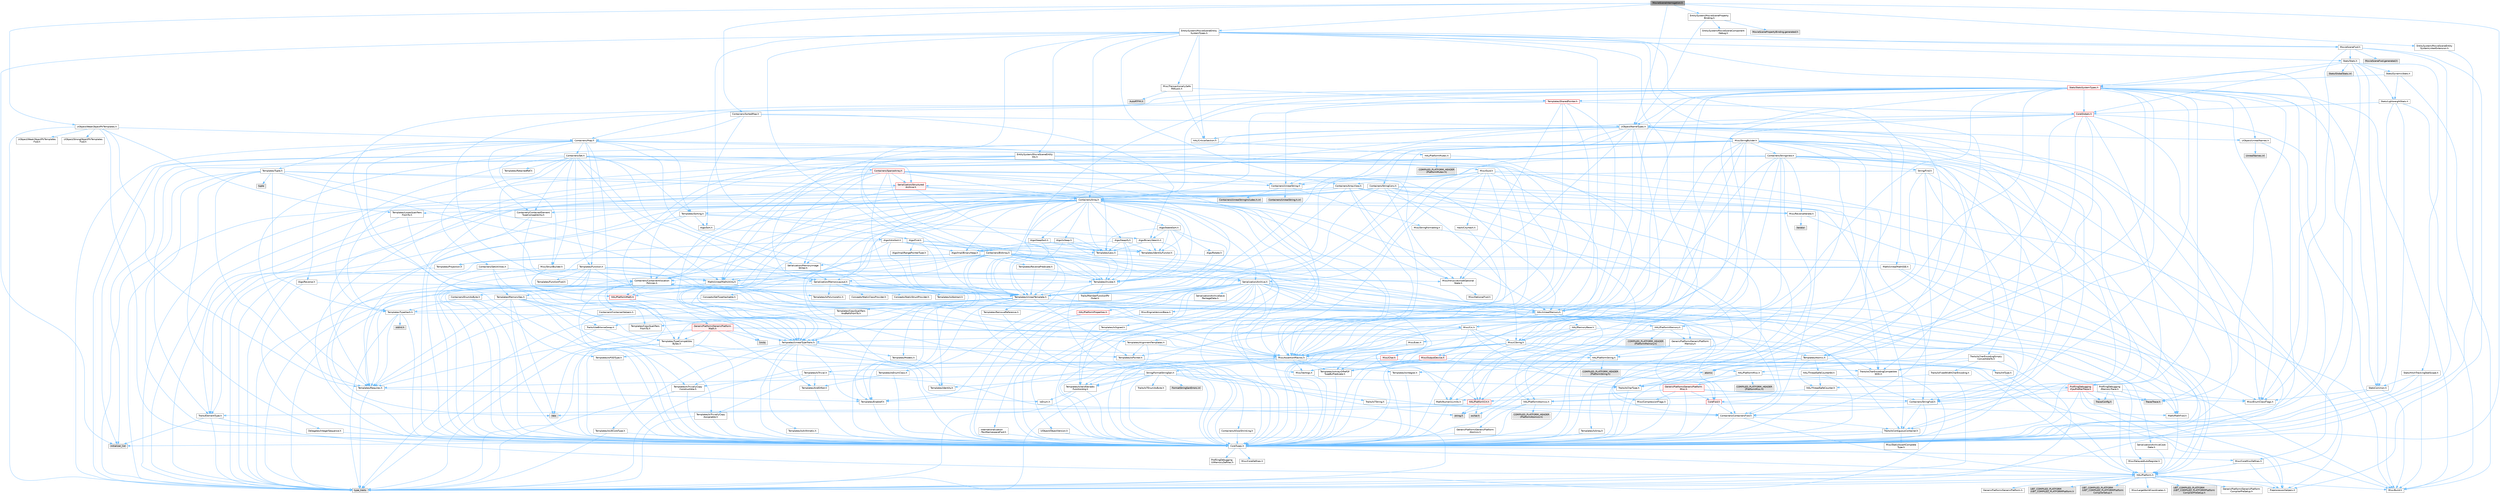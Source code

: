 digraph "MovieSceneInterrogation.h"
{
 // INTERACTIVE_SVG=YES
 // LATEX_PDF_SIZE
  bgcolor="transparent";
  edge [fontname=Helvetica,fontsize=10,labelfontname=Helvetica,labelfontsize=10];
  node [fontname=Helvetica,fontsize=10,shape=box,height=0.2,width=0.4];
  Node1 [id="Node000001",label="MovieSceneInterrogation.h",height=0.2,width=0.4,color="gray40", fillcolor="grey60", style="filled", fontcolor="black",tooltip=" "];
  Node1 -> Node2 [id="edge1_Node000001_Node000002",color="steelblue1",style="solid",tooltip=" "];
  Node2 [id="Node000002",label="CoreTypes.h",height=0.2,width=0.4,color="grey40", fillcolor="white", style="filled",URL="$dc/dec/CoreTypes_8h.html",tooltip=" "];
  Node2 -> Node3 [id="edge2_Node000002_Node000003",color="steelblue1",style="solid",tooltip=" "];
  Node3 [id="Node000003",label="HAL/Platform.h",height=0.2,width=0.4,color="grey40", fillcolor="white", style="filled",URL="$d9/dd0/Platform_8h.html",tooltip=" "];
  Node3 -> Node4 [id="edge3_Node000003_Node000004",color="steelblue1",style="solid",tooltip=" "];
  Node4 [id="Node000004",label="Misc/Build.h",height=0.2,width=0.4,color="grey40", fillcolor="white", style="filled",URL="$d3/dbb/Build_8h.html",tooltip=" "];
  Node3 -> Node5 [id="edge4_Node000003_Node000005",color="steelblue1",style="solid",tooltip=" "];
  Node5 [id="Node000005",label="Misc/LargeWorldCoordinates.h",height=0.2,width=0.4,color="grey40", fillcolor="white", style="filled",URL="$d2/dcb/LargeWorldCoordinates_8h.html",tooltip=" "];
  Node3 -> Node6 [id="edge5_Node000003_Node000006",color="steelblue1",style="solid",tooltip=" "];
  Node6 [id="Node000006",label="type_traits",height=0.2,width=0.4,color="grey60", fillcolor="#E0E0E0", style="filled",tooltip=" "];
  Node3 -> Node7 [id="edge6_Node000003_Node000007",color="steelblue1",style="solid",tooltip=" "];
  Node7 [id="Node000007",label="PreprocessorHelpers.h",height=0.2,width=0.4,color="grey40", fillcolor="white", style="filled",URL="$db/ddb/PreprocessorHelpers_8h.html",tooltip=" "];
  Node3 -> Node8 [id="edge7_Node000003_Node000008",color="steelblue1",style="solid",tooltip=" "];
  Node8 [id="Node000008",label="UBT_COMPILED_PLATFORM\l/UBT_COMPILED_PLATFORMPlatform\lCompilerPreSetup.h",height=0.2,width=0.4,color="grey60", fillcolor="#E0E0E0", style="filled",tooltip=" "];
  Node3 -> Node9 [id="edge8_Node000003_Node000009",color="steelblue1",style="solid",tooltip=" "];
  Node9 [id="Node000009",label="GenericPlatform/GenericPlatform\lCompilerPreSetup.h",height=0.2,width=0.4,color="grey40", fillcolor="white", style="filled",URL="$d9/dc8/GenericPlatformCompilerPreSetup_8h.html",tooltip=" "];
  Node3 -> Node10 [id="edge9_Node000003_Node000010",color="steelblue1",style="solid",tooltip=" "];
  Node10 [id="Node000010",label="GenericPlatform/GenericPlatform.h",height=0.2,width=0.4,color="grey40", fillcolor="white", style="filled",URL="$d6/d84/GenericPlatform_8h.html",tooltip=" "];
  Node3 -> Node11 [id="edge10_Node000003_Node000011",color="steelblue1",style="solid",tooltip=" "];
  Node11 [id="Node000011",label="UBT_COMPILED_PLATFORM\l/UBT_COMPILED_PLATFORMPlatform.h",height=0.2,width=0.4,color="grey60", fillcolor="#E0E0E0", style="filled",tooltip=" "];
  Node3 -> Node12 [id="edge11_Node000003_Node000012",color="steelblue1",style="solid",tooltip=" "];
  Node12 [id="Node000012",label="UBT_COMPILED_PLATFORM\l/UBT_COMPILED_PLATFORMPlatform\lCompilerSetup.h",height=0.2,width=0.4,color="grey60", fillcolor="#E0E0E0", style="filled",tooltip=" "];
  Node2 -> Node13 [id="edge12_Node000002_Node000013",color="steelblue1",style="solid",tooltip=" "];
  Node13 [id="Node000013",label="ProfilingDebugging\l/UMemoryDefines.h",height=0.2,width=0.4,color="grey40", fillcolor="white", style="filled",URL="$d2/da2/UMemoryDefines_8h.html",tooltip=" "];
  Node2 -> Node14 [id="edge13_Node000002_Node000014",color="steelblue1",style="solid",tooltip=" "];
  Node14 [id="Node000014",label="Misc/CoreMiscDefines.h",height=0.2,width=0.4,color="grey40", fillcolor="white", style="filled",URL="$da/d38/CoreMiscDefines_8h.html",tooltip=" "];
  Node14 -> Node3 [id="edge14_Node000014_Node000003",color="steelblue1",style="solid",tooltip=" "];
  Node14 -> Node7 [id="edge15_Node000014_Node000007",color="steelblue1",style="solid",tooltip=" "];
  Node2 -> Node15 [id="edge16_Node000002_Node000015",color="steelblue1",style="solid",tooltip=" "];
  Node15 [id="Node000015",label="Misc/CoreDefines.h",height=0.2,width=0.4,color="grey40", fillcolor="white", style="filled",URL="$d3/dd2/CoreDefines_8h.html",tooltip=" "];
  Node1 -> Node16 [id="edge17_Node000001_Node000016",color="steelblue1",style="solid",tooltip=" "];
  Node16 [id="Node000016",label="UObject/WeakObjectPtrTemplates.h",height=0.2,width=0.4,color="grey40", fillcolor="white", style="filled",URL="$d8/d3b/WeakObjectPtrTemplates_8h.html",tooltip=" "];
  Node16 -> Node2 [id="edge18_Node000016_Node000002",color="steelblue1",style="solid",tooltip=" "];
  Node16 -> Node17 [id="edge19_Node000016_Node000017",color="steelblue1",style="solid",tooltip=" "];
  Node17 [id="Node000017",label="Templates/LosesQualifiers\lFromTo.h",height=0.2,width=0.4,color="grey40", fillcolor="white", style="filled",URL="$d2/db3/LosesQualifiersFromTo_8h.html",tooltip=" "];
  Node17 -> Node18 [id="edge20_Node000017_Node000018",color="steelblue1",style="solid",tooltip=" "];
  Node18 [id="Node000018",label="Templates/CopyQualifiers\lFromTo.h",height=0.2,width=0.4,color="grey40", fillcolor="white", style="filled",URL="$d5/db4/CopyQualifiersFromTo_8h.html",tooltip=" "];
  Node17 -> Node6 [id="edge21_Node000017_Node000006",color="steelblue1",style="solid",tooltip=" "];
  Node16 -> Node19 [id="edge22_Node000016_Node000019",color="steelblue1",style="solid",tooltip=" "];
  Node19 [id="Node000019",label="Templates/Requires.h",height=0.2,width=0.4,color="grey40", fillcolor="white", style="filled",URL="$dc/d96/Requires_8h.html",tooltip=" "];
  Node19 -> Node20 [id="edge23_Node000019_Node000020",color="steelblue1",style="solid",tooltip=" "];
  Node20 [id="Node000020",label="Templates/EnableIf.h",height=0.2,width=0.4,color="grey40", fillcolor="white", style="filled",URL="$d7/d60/EnableIf_8h.html",tooltip=" "];
  Node20 -> Node2 [id="edge24_Node000020_Node000002",color="steelblue1",style="solid",tooltip=" "];
  Node19 -> Node6 [id="edge25_Node000019_Node000006",color="steelblue1",style="solid",tooltip=" "];
  Node16 -> Node21 [id="edge26_Node000016_Node000021",color="steelblue1",style="solid",tooltip=" "];
  Node21 [id="Node000021",label="Containers/Map.h",height=0.2,width=0.4,color="grey40", fillcolor="white", style="filled",URL="$df/d79/Map_8h.html",tooltip=" "];
  Node21 -> Node2 [id="edge27_Node000021_Node000002",color="steelblue1",style="solid",tooltip=" "];
  Node21 -> Node22 [id="edge28_Node000021_Node000022",color="steelblue1",style="solid",tooltip=" "];
  Node22 [id="Node000022",label="Algo/Reverse.h",height=0.2,width=0.4,color="grey40", fillcolor="white", style="filled",URL="$d5/d93/Reverse_8h.html",tooltip=" "];
  Node22 -> Node2 [id="edge29_Node000022_Node000002",color="steelblue1",style="solid",tooltip=" "];
  Node22 -> Node23 [id="edge30_Node000022_Node000023",color="steelblue1",style="solid",tooltip=" "];
  Node23 [id="Node000023",label="Templates/UnrealTemplate.h",height=0.2,width=0.4,color="grey40", fillcolor="white", style="filled",URL="$d4/d24/UnrealTemplate_8h.html",tooltip=" "];
  Node23 -> Node2 [id="edge31_Node000023_Node000002",color="steelblue1",style="solid",tooltip=" "];
  Node23 -> Node24 [id="edge32_Node000023_Node000024",color="steelblue1",style="solid",tooltip=" "];
  Node24 [id="Node000024",label="Templates/IsPointer.h",height=0.2,width=0.4,color="grey40", fillcolor="white", style="filled",URL="$d7/d05/IsPointer_8h.html",tooltip=" "];
  Node24 -> Node2 [id="edge33_Node000024_Node000002",color="steelblue1",style="solid",tooltip=" "];
  Node23 -> Node25 [id="edge34_Node000023_Node000025",color="steelblue1",style="solid",tooltip=" "];
  Node25 [id="Node000025",label="HAL/UnrealMemory.h",height=0.2,width=0.4,color="grey40", fillcolor="white", style="filled",URL="$d9/d96/UnrealMemory_8h.html",tooltip=" "];
  Node25 -> Node2 [id="edge35_Node000025_Node000002",color="steelblue1",style="solid",tooltip=" "];
  Node25 -> Node26 [id="edge36_Node000025_Node000026",color="steelblue1",style="solid",tooltip=" "];
  Node26 [id="Node000026",label="GenericPlatform/GenericPlatform\lMemory.h",height=0.2,width=0.4,color="grey40", fillcolor="white", style="filled",URL="$dd/d22/GenericPlatformMemory_8h.html",tooltip=" "];
  Node26 -> Node27 [id="edge37_Node000026_Node000027",color="steelblue1",style="solid",tooltip=" "];
  Node27 [id="Node000027",label="CoreFwd.h",height=0.2,width=0.4,color="red", fillcolor="#FFF0F0", style="filled",URL="$d1/d1e/CoreFwd_8h.html",tooltip=" "];
  Node27 -> Node2 [id="edge38_Node000027_Node000002",color="steelblue1",style="solid",tooltip=" "];
  Node27 -> Node28 [id="edge39_Node000027_Node000028",color="steelblue1",style="solid",tooltip=" "];
  Node28 [id="Node000028",label="Containers/ContainersFwd.h",height=0.2,width=0.4,color="grey40", fillcolor="white", style="filled",URL="$d4/d0a/ContainersFwd_8h.html",tooltip=" "];
  Node28 -> Node3 [id="edge40_Node000028_Node000003",color="steelblue1",style="solid",tooltip=" "];
  Node28 -> Node2 [id="edge41_Node000028_Node000002",color="steelblue1",style="solid",tooltip=" "];
  Node28 -> Node29 [id="edge42_Node000028_Node000029",color="steelblue1",style="solid",tooltip=" "];
  Node29 [id="Node000029",label="Traits/IsContiguousContainer.h",height=0.2,width=0.4,color="grey40", fillcolor="white", style="filled",URL="$d5/d3c/IsContiguousContainer_8h.html",tooltip=" "];
  Node29 -> Node2 [id="edge43_Node000029_Node000002",color="steelblue1",style="solid",tooltip=" "];
  Node29 -> Node30 [id="edge44_Node000029_Node000030",color="steelblue1",style="solid",tooltip=" "];
  Node30 [id="Node000030",label="Misc/StaticAssertComplete\lType.h",height=0.2,width=0.4,color="grey40", fillcolor="white", style="filled",URL="$d5/d4e/StaticAssertCompleteType_8h.html",tooltip=" "];
  Node29 -> Node31 [id="edge45_Node000029_Node000031",color="steelblue1",style="solid",tooltip=" "];
  Node31 [id="Node000031",label="initializer_list",height=0.2,width=0.4,color="grey60", fillcolor="#E0E0E0", style="filled",tooltip=" "];
  Node27 -> Node32 [id="edge46_Node000027_Node000032",color="steelblue1",style="solid",tooltip=" "];
  Node32 [id="Node000032",label="Math/MathFwd.h",height=0.2,width=0.4,color="grey40", fillcolor="white", style="filled",URL="$d2/d10/MathFwd_8h.html",tooltip=" "];
  Node32 -> Node3 [id="edge47_Node000032_Node000003",color="steelblue1",style="solid",tooltip=" "];
  Node26 -> Node2 [id="edge48_Node000026_Node000002",color="steelblue1",style="solid",tooltip=" "];
  Node26 -> Node34 [id="edge49_Node000026_Node000034",color="steelblue1",style="solid",tooltip=" "];
  Node34 [id="Node000034",label="HAL/PlatformString.h",height=0.2,width=0.4,color="grey40", fillcolor="white", style="filled",URL="$db/db5/PlatformString_8h.html",tooltip=" "];
  Node34 -> Node2 [id="edge50_Node000034_Node000002",color="steelblue1",style="solid",tooltip=" "];
  Node34 -> Node35 [id="edge51_Node000034_Node000035",color="steelblue1",style="solid",tooltip=" "];
  Node35 [id="Node000035",label="COMPILED_PLATFORM_HEADER\l(PlatformString.h)",height=0.2,width=0.4,color="grey60", fillcolor="#E0E0E0", style="filled",tooltip=" "];
  Node26 -> Node36 [id="edge52_Node000026_Node000036",color="steelblue1",style="solid",tooltip=" "];
  Node36 [id="Node000036",label="string.h",height=0.2,width=0.4,color="grey60", fillcolor="#E0E0E0", style="filled",tooltip=" "];
  Node26 -> Node37 [id="edge53_Node000026_Node000037",color="steelblue1",style="solid",tooltip=" "];
  Node37 [id="Node000037",label="wchar.h",height=0.2,width=0.4,color="grey60", fillcolor="#E0E0E0", style="filled",tooltip=" "];
  Node25 -> Node38 [id="edge54_Node000025_Node000038",color="steelblue1",style="solid",tooltip=" "];
  Node38 [id="Node000038",label="HAL/MemoryBase.h",height=0.2,width=0.4,color="grey40", fillcolor="white", style="filled",URL="$d6/d9f/MemoryBase_8h.html",tooltip=" "];
  Node38 -> Node2 [id="edge55_Node000038_Node000002",color="steelblue1",style="solid",tooltip=" "];
  Node38 -> Node39 [id="edge56_Node000038_Node000039",color="steelblue1",style="solid",tooltip=" "];
  Node39 [id="Node000039",label="HAL/PlatformAtomics.h",height=0.2,width=0.4,color="grey40", fillcolor="white", style="filled",URL="$d3/d36/PlatformAtomics_8h.html",tooltip=" "];
  Node39 -> Node2 [id="edge57_Node000039_Node000002",color="steelblue1",style="solid",tooltip=" "];
  Node39 -> Node40 [id="edge58_Node000039_Node000040",color="steelblue1",style="solid",tooltip=" "];
  Node40 [id="Node000040",label="GenericPlatform/GenericPlatform\lAtomics.h",height=0.2,width=0.4,color="grey40", fillcolor="white", style="filled",URL="$da/d72/GenericPlatformAtomics_8h.html",tooltip=" "];
  Node40 -> Node2 [id="edge59_Node000040_Node000002",color="steelblue1",style="solid",tooltip=" "];
  Node39 -> Node41 [id="edge60_Node000039_Node000041",color="steelblue1",style="solid",tooltip=" "];
  Node41 [id="Node000041",label="COMPILED_PLATFORM_HEADER\l(PlatformAtomics.h)",height=0.2,width=0.4,color="grey60", fillcolor="#E0E0E0", style="filled",tooltip=" "];
  Node38 -> Node42 [id="edge61_Node000038_Node000042",color="steelblue1",style="solid",tooltip=" "];
  Node42 [id="Node000042",label="HAL/PlatformCrt.h",height=0.2,width=0.4,color="red", fillcolor="#FFF0F0", style="filled",URL="$d8/d75/PlatformCrt_8h.html",tooltip=" "];
  Node42 -> Node43 [id="edge62_Node000042_Node000043",color="steelblue1",style="solid",tooltip=" "];
  Node43 [id="Node000043",label="new",height=0.2,width=0.4,color="grey60", fillcolor="#E0E0E0", style="filled",tooltip=" "];
  Node42 -> Node37 [id="edge63_Node000042_Node000037",color="steelblue1",style="solid",tooltip=" "];
  Node42 -> Node36 [id="edge64_Node000042_Node000036",color="steelblue1",style="solid",tooltip=" "];
  Node38 -> Node50 [id="edge65_Node000038_Node000050",color="steelblue1",style="solid",tooltip=" "];
  Node50 [id="Node000050",label="Misc/Exec.h",height=0.2,width=0.4,color="grey40", fillcolor="white", style="filled",URL="$de/ddb/Exec_8h.html",tooltip=" "];
  Node50 -> Node2 [id="edge66_Node000050_Node000002",color="steelblue1",style="solid",tooltip=" "];
  Node50 -> Node51 [id="edge67_Node000050_Node000051",color="steelblue1",style="solid",tooltip=" "];
  Node51 [id="Node000051",label="Misc/AssertionMacros.h",height=0.2,width=0.4,color="grey40", fillcolor="white", style="filled",URL="$d0/dfa/AssertionMacros_8h.html",tooltip=" "];
  Node51 -> Node2 [id="edge68_Node000051_Node000002",color="steelblue1",style="solid",tooltip=" "];
  Node51 -> Node3 [id="edge69_Node000051_Node000003",color="steelblue1",style="solid",tooltip=" "];
  Node51 -> Node52 [id="edge70_Node000051_Node000052",color="steelblue1",style="solid",tooltip=" "];
  Node52 [id="Node000052",label="HAL/PlatformMisc.h",height=0.2,width=0.4,color="grey40", fillcolor="white", style="filled",URL="$d0/df5/PlatformMisc_8h.html",tooltip=" "];
  Node52 -> Node2 [id="edge71_Node000052_Node000002",color="steelblue1",style="solid",tooltip=" "];
  Node52 -> Node53 [id="edge72_Node000052_Node000053",color="steelblue1",style="solid",tooltip=" "];
  Node53 [id="Node000053",label="GenericPlatform/GenericPlatform\lMisc.h",height=0.2,width=0.4,color="red", fillcolor="#FFF0F0", style="filled",URL="$db/d9a/GenericPlatformMisc_8h.html",tooltip=" "];
  Node53 -> Node54 [id="edge73_Node000053_Node000054",color="steelblue1",style="solid",tooltip=" "];
  Node54 [id="Node000054",label="Containers/StringFwd.h",height=0.2,width=0.4,color="grey40", fillcolor="white", style="filled",URL="$df/d37/StringFwd_8h.html",tooltip=" "];
  Node54 -> Node2 [id="edge74_Node000054_Node000002",color="steelblue1",style="solid",tooltip=" "];
  Node54 -> Node55 [id="edge75_Node000054_Node000055",color="steelblue1",style="solid",tooltip=" "];
  Node55 [id="Node000055",label="Traits/ElementType.h",height=0.2,width=0.4,color="grey40", fillcolor="white", style="filled",URL="$d5/d4f/ElementType_8h.html",tooltip=" "];
  Node55 -> Node3 [id="edge76_Node000055_Node000003",color="steelblue1",style="solid",tooltip=" "];
  Node55 -> Node31 [id="edge77_Node000055_Node000031",color="steelblue1",style="solid",tooltip=" "];
  Node55 -> Node6 [id="edge78_Node000055_Node000006",color="steelblue1",style="solid",tooltip=" "];
  Node54 -> Node29 [id="edge79_Node000054_Node000029",color="steelblue1",style="solid",tooltip=" "];
  Node53 -> Node27 [id="edge80_Node000053_Node000027",color="steelblue1",style="solid",tooltip=" "];
  Node53 -> Node2 [id="edge81_Node000053_Node000002",color="steelblue1",style="solid",tooltip=" "];
  Node53 -> Node42 [id="edge82_Node000053_Node000042",color="steelblue1",style="solid",tooltip=" "];
  Node53 -> Node57 [id="edge83_Node000053_Node000057",color="steelblue1",style="solid",tooltip=" "];
  Node57 [id="Node000057",label="Math/NumericLimits.h",height=0.2,width=0.4,color="grey40", fillcolor="white", style="filled",URL="$df/d1b/NumericLimits_8h.html",tooltip=" "];
  Node57 -> Node2 [id="edge84_Node000057_Node000002",color="steelblue1",style="solid",tooltip=" "];
  Node53 -> Node58 [id="edge85_Node000053_Node000058",color="steelblue1",style="solid",tooltip=" "];
  Node58 [id="Node000058",label="Misc/CompressionFlags.h",height=0.2,width=0.4,color="grey40", fillcolor="white", style="filled",URL="$d9/d76/CompressionFlags_8h.html",tooltip=" "];
  Node53 -> Node59 [id="edge86_Node000053_Node000059",color="steelblue1",style="solid",tooltip=" "];
  Node59 [id="Node000059",label="Misc/EnumClassFlags.h",height=0.2,width=0.4,color="grey40", fillcolor="white", style="filled",URL="$d8/de7/EnumClassFlags_8h.html",tooltip=" "];
  Node52 -> Node62 [id="edge87_Node000052_Node000062",color="steelblue1",style="solid",tooltip=" "];
  Node62 [id="Node000062",label="COMPILED_PLATFORM_HEADER\l(PlatformMisc.h)",height=0.2,width=0.4,color="grey60", fillcolor="#E0E0E0", style="filled",tooltip=" "];
  Node52 -> Node63 [id="edge88_Node000052_Node000063",color="steelblue1",style="solid",tooltip=" "];
  Node63 [id="Node000063",label="ProfilingDebugging\l/CpuProfilerTrace.h",height=0.2,width=0.4,color="red", fillcolor="#FFF0F0", style="filled",URL="$da/dcb/CpuProfilerTrace_8h.html",tooltip=" "];
  Node63 -> Node2 [id="edge89_Node000063_Node000002",color="steelblue1",style="solid",tooltip=" "];
  Node63 -> Node28 [id="edge90_Node000063_Node000028",color="steelblue1",style="solid",tooltip=" "];
  Node63 -> Node39 [id="edge91_Node000063_Node000039",color="steelblue1",style="solid",tooltip=" "];
  Node63 -> Node7 [id="edge92_Node000063_Node000007",color="steelblue1",style="solid",tooltip=" "];
  Node63 -> Node4 [id="edge93_Node000063_Node000004",color="steelblue1",style="solid",tooltip=" "];
  Node63 -> Node64 [id="edge94_Node000063_Node000064",color="steelblue1",style="solid",tooltip=" "];
  Node64 [id="Node000064",label="Trace/Config.h",height=0.2,width=0.4,color="grey60", fillcolor="#E0E0E0", style="filled",tooltip=" "];
  Node63 -> Node67 [id="edge95_Node000063_Node000067",color="steelblue1",style="solid",tooltip=" "];
  Node67 [id="Node000067",label="Trace/Trace.h",height=0.2,width=0.4,color="grey60", fillcolor="#E0E0E0", style="filled",tooltip=" "];
  Node51 -> Node7 [id="edge96_Node000051_Node000007",color="steelblue1",style="solid",tooltip=" "];
  Node51 -> Node20 [id="edge97_Node000051_Node000020",color="steelblue1",style="solid",tooltip=" "];
  Node51 -> Node68 [id="edge98_Node000051_Node000068",color="steelblue1",style="solid",tooltip=" "];
  Node68 [id="Node000068",label="Templates/IsArrayOrRefOf\lTypeByPredicate.h",height=0.2,width=0.4,color="grey40", fillcolor="white", style="filled",URL="$d6/da1/IsArrayOrRefOfTypeByPredicate_8h.html",tooltip=" "];
  Node68 -> Node2 [id="edge99_Node000068_Node000002",color="steelblue1",style="solid",tooltip=" "];
  Node51 -> Node69 [id="edge100_Node000051_Node000069",color="steelblue1",style="solid",tooltip=" "];
  Node69 [id="Node000069",label="Templates/IsValidVariadic\lFunctionArg.h",height=0.2,width=0.4,color="grey40", fillcolor="white", style="filled",URL="$d0/dc8/IsValidVariadicFunctionArg_8h.html",tooltip=" "];
  Node69 -> Node2 [id="edge101_Node000069_Node000002",color="steelblue1",style="solid",tooltip=" "];
  Node69 -> Node70 [id="edge102_Node000069_Node000070",color="steelblue1",style="solid",tooltip=" "];
  Node70 [id="Node000070",label="IsEnum.h",height=0.2,width=0.4,color="grey40", fillcolor="white", style="filled",URL="$d4/de5/IsEnum_8h.html",tooltip=" "];
  Node69 -> Node6 [id="edge103_Node000069_Node000006",color="steelblue1",style="solid",tooltip=" "];
  Node51 -> Node71 [id="edge104_Node000051_Node000071",color="steelblue1",style="solid",tooltip=" "];
  Node71 [id="Node000071",label="Traits/IsCharEncodingCompatible\lWith.h",height=0.2,width=0.4,color="grey40", fillcolor="white", style="filled",URL="$df/dd1/IsCharEncodingCompatibleWith_8h.html",tooltip=" "];
  Node71 -> Node6 [id="edge105_Node000071_Node000006",color="steelblue1",style="solid",tooltip=" "];
  Node71 -> Node72 [id="edge106_Node000071_Node000072",color="steelblue1",style="solid",tooltip=" "];
  Node72 [id="Node000072",label="Traits/IsCharType.h",height=0.2,width=0.4,color="grey40", fillcolor="white", style="filled",URL="$db/d51/IsCharType_8h.html",tooltip=" "];
  Node72 -> Node2 [id="edge107_Node000072_Node000002",color="steelblue1",style="solid",tooltip=" "];
  Node51 -> Node73 [id="edge108_Node000051_Node000073",color="steelblue1",style="solid",tooltip=" "];
  Node73 [id="Node000073",label="Misc/VarArgs.h",height=0.2,width=0.4,color="grey40", fillcolor="white", style="filled",URL="$d5/d6f/VarArgs_8h.html",tooltip=" "];
  Node73 -> Node2 [id="edge109_Node000073_Node000002",color="steelblue1",style="solid",tooltip=" "];
  Node51 -> Node74 [id="edge110_Node000051_Node000074",color="steelblue1",style="solid",tooltip=" "];
  Node74 [id="Node000074",label="String/FormatStringSan.h",height=0.2,width=0.4,color="grey40", fillcolor="white", style="filled",URL="$d3/d8b/FormatStringSan_8h.html",tooltip=" "];
  Node74 -> Node6 [id="edge111_Node000074_Node000006",color="steelblue1",style="solid",tooltip=" "];
  Node74 -> Node2 [id="edge112_Node000074_Node000002",color="steelblue1",style="solid",tooltip=" "];
  Node74 -> Node19 [id="edge113_Node000074_Node000019",color="steelblue1",style="solid",tooltip=" "];
  Node74 -> Node75 [id="edge114_Node000074_Node000075",color="steelblue1",style="solid",tooltip=" "];
  Node75 [id="Node000075",label="Templates/Identity.h",height=0.2,width=0.4,color="grey40", fillcolor="white", style="filled",URL="$d0/dd5/Identity_8h.html",tooltip=" "];
  Node74 -> Node69 [id="edge115_Node000074_Node000069",color="steelblue1",style="solid",tooltip=" "];
  Node74 -> Node72 [id="edge116_Node000074_Node000072",color="steelblue1",style="solid",tooltip=" "];
  Node74 -> Node76 [id="edge117_Node000074_Node000076",color="steelblue1",style="solid",tooltip=" "];
  Node76 [id="Node000076",label="Traits/IsTEnumAsByte.h",height=0.2,width=0.4,color="grey40", fillcolor="white", style="filled",URL="$d1/de6/IsTEnumAsByte_8h.html",tooltip=" "];
  Node74 -> Node77 [id="edge118_Node000074_Node000077",color="steelblue1",style="solid",tooltip=" "];
  Node77 [id="Node000077",label="Traits/IsTString.h",height=0.2,width=0.4,color="grey40", fillcolor="white", style="filled",URL="$d0/df8/IsTString_8h.html",tooltip=" "];
  Node77 -> Node28 [id="edge119_Node000077_Node000028",color="steelblue1",style="solid",tooltip=" "];
  Node74 -> Node28 [id="edge120_Node000074_Node000028",color="steelblue1",style="solid",tooltip=" "];
  Node74 -> Node78 [id="edge121_Node000074_Node000078",color="steelblue1",style="solid",tooltip=" "];
  Node78 [id="Node000078",label="FormatStringSanErrors.inl",height=0.2,width=0.4,color="grey60", fillcolor="#E0E0E0", style="filled",tooltip=" "];
  Node51 -> Node79 [id="edge122_Node000051_Node000079",color="steelblue1",style="solid",tooltip=" "];
  Node79 [id="Node000079",label="atomic",height=0.2,width=0.4,color="grey60", fillcolor="#E0E0E0", style="filled",tooltip=" "];
  Node38 -> Node80 [id="edge123_Node000038_Node000080",color="steelblue1",style="solid",tooltip=" "];
  Node80 [id="Node000080",label="Misc/OutputDevice.h",height=0.2,width=0.4,color="red", fillcolor="#FFF0F0", style="filled",URL="$d7/d32/OutputDevice_8h.html",tooltip=" "];
  Node80 -> Node27 [id="edge124_Node000080_Node000027",color="steelblue1",style="solid",tooltip=" "];
  Node80 -> Node2 [id="edge125_Node000080_Node000002",color="steelblue1",style="solid",tooltip=" "];
  Node80 -> Node73 [id="edge126_Node000080_Node000073",color="steelblue1",style="solid",tooltip=" "];
  Node80 -> Node68 [id="edge127_Node000080_Node000068",color="steelblue1",style="solid",tooltip=" "];
  Node80 -> Node69 [id="edge128_Node000080_Node000069",color="steelblue1",style="solid",tooltip=" "];
  Node80 -> Node71 [id="edge129_Node000080_Node000071",color="steelblue1",style="solid",tooltip=" "];
  Node38 -> Node82 [id="edge130_Node000038_Node000082",color="steelblue1",style="solid",tooltip=" "];
  Node82 [id="Node000082",label="Templates/Atomic.h",height=0.2,width=0.4,color="grey40", fillcolor="white", style="filled",URL="$d3/d91/Atomic_8h.html",tooltip=" "];
  Node82 -> Node83 [id="edge131_Node000082_Node000083",color="steelblue1",style="solid",tooltip=" "];
  Node83 [id="Node000083",label="HAL/ThreadSafeCounter.h",height=0.2,width=0.4,color="grey40", fillcolor="white", style="filled",URL="$dc/dc9/ThreadSafeCounter_8h.html",tooltip=" "];
  Node83 -> Node2 [id="edge132_Node000083_Node000002",color="steelblue1",style="solid",tooltip=" "];
  Node83 -> Node39 [id="edge133_Node000083_Node000039",color="steelblue1",style="solid",tooltip=" "];
  Node82 -> Node84 [id="edge134_Node000082_Node000084",color="steelblue1",style="solid",tooltip=" "];
  Node84 [id="Node000084",label="HAL/ThreadSafeCounter64.h",height=0.2,width=0.4,color="grey40", fillcolor="white", style="filled",URL="$d0/d12/ThreadSafeCounter64_8h.html",tooltip=" "];
  Node84 -> Node2 [id="edge135_Node000084_Node000002",color="steelblue1",style="solid",tooltip=" "];
  Node84 -> Node83 [id="edge136_Node000084_Node000083",color="steelblue1",style="solid",tooltip=" "];
  Node82 -> Node85 [id="edge137_Node000082_Node000085",color="steelblue1",style="solid",tooltip=" "];
  Node85 [id="Node000085",label="Templates/IsIntegral.h",height=0.2,width=0.4,color="grey40", fillcolor="white", style="filled",URL="$da/d64/IsIntegral_8h.html",tooltip=" "];
  Node85 -> Node2 [id="edge138_Node000085_Node000002",color="steelblue1",style="solid",tooltip=" "];
  Node82 -> Node86 [id="edge139_Node000082_Node000086",color="steelblue1",style="solid",tooltip=" "];
  Node86 [id="Node000086",label="Templates/IsTrivial.h",height=0.2,width=0.4,color="grey40", fillcolor="white", style="filled",URL="$da/d4c/IsTrivial_8h.html",tooltip=" "];
  Node86 -> Node87 [id="edge140_Node000086_Node000087",color="steelblue1",style="solid",tooltip=" "];
  Node87 [id="Node000087",label="Templates/AndOrNot.h",height=0.2,width=0.4,color="grey40", fillcolor="white", style="filled",URL="$db/d0a/AndOrNot_8h.html",tooltip=" "];
  Node87 -> Node2 [id="edge141_Node000087_Node000002",color="steelblue1",style="solid",tooltip=" "];
  Node86 -> Node88 [id="edge142_Node000086_Node000088",color="steelblue1",style="solid",tooltip=" "];
  Node88 [id="Node000088",label="Templates/IsTriviallyCopy\lConstructible.h",height=0.2,width=0.4,color="grey40", fillcolor="white", style="filled",URL="$d3/d78/IsTriviallyCopyConstructible_8h.html",tooltip=" "];
  Node88 -> Node2 [id="edge143_Node000088_Node000002",color="steelblue1",style="solid",tooltip=" "];
  Node88 -> Node6 [id="edge144_Node000088_Node000006",color="steelblue1",style="solid",tooltip=" "];
  Node86 -> Node89 [id="edge145_Node000086_Node000089",color="steelblue1",style="solid",tooltip=" "];
  Node89 [id="Node000089",label="Templates/IsTriviallyCopy\lAssignable.h",height=0.2,width=0.4,color="grey40", fillcolor="white", style="filled",URL="$d2/df2/IsTriviallyCopyAssignable_8h.html",tooltip=" "];
  Node89 -> Node2 [id="edge146_Node000089_Node000002",color="steelblue1",style="solid",tooltip=" "];
  Node89 -> Node6 [id="edge147_Node000089_Node000006",color="steelblue1",style="solid",tooltip=" "];
  Node86 -> Node6 [id="edge148_Node000086_Node000006",color="steelblue1",style="solid",tooltip=" "];
  Node82 -> Node90 [id="edge149_Node000082_Node000090",color="steelblue1",style="solid",tooltip=" "];
  Node90 [id="Node000090",label="Traits/IntType.h",height=0.2,width=0.4,color="grey40", fillcolor="white", style="filled",URL="$d7/deb/IntType_8h.html",tooltip=" "];
  Node90 -> Node3 [id="edge150_Node000090_Node000003",color="steelblue1",style="solid",tooltip=" "];
  Node82 -> Node79 [id="edge151_Node000082_Node000079",color="steelblue1",style="solid",tooltip=" "];
  Node25 -> Node91 [id="edge152_Node000025_Node000091",color="steelblue1",style="solid",tooltip=" "];
  Node91 [id="Node000091",label="HAL/PlatformMemory.h",height=0.2,width=0.4,color="grey40", fillcolor="white", style="filled",URL="$de/d68/PlatformMemory_8h.html",tooltip=" "];
  Node91 -> Node2 [id="edge153_Node000091_Node000002",color="steelblue1",style="solid",tooltip=" "];
  Node91 -> Node26 [id="edge154_Node000091_Node000026",color="steelblue1",style="solid",tooltip=" "];
  Node91 -> Node92 [id="edge155_Node000091_Node000092",color="steelblue1",style="solid",tooltip=" "];
  Node92 [id="Node000092",label="COMPILED_PLATFORM_HEADER\l(PlatformMemory.h)",height=0.2,width=0.4,color="grey60", fillcolor="#E0E0E0", style="filled",tooltip=" "];
  Node25 -> Node93 [id="edge156_Node000025_Node000093",color="steelblue1",style="solid",tooltip=" "];
  Node93 [id="Node000093",label="ProfilingDebugging\l/MemoryTrace.h",height=0.2,width=0.4,color="grey40", fillcolor="white", style="filled",URL="$da/dd7/MemoryTrace_8h.html",tooltip=" "];
  Node93 -> Node3 [id="edge157_Node000093_Node000003",color="steelblue1",style="solid",tooltip=" "];
  Node93 -> Node59 [id="edge158_Node000093_Node000059",color="steelblue1",style="solid",tooltip=" "];
  Node93 -> Node64 [id="edge159_Node000093_Node000064",color="steelblue1",style="solid",tooltip=" "];
  Node93 -> Node67 [id="edge160_Node000093_Node000067",color="steelblue1",style="solid",tooltip=" "];
  Node25 -> Node24 [id="edge161_Node000025_Node000024",color="steelblue1",style="solid",tooltip=" "];
  Node23 -> Node94 [id="edge162_Node000023_Node000094",color="steelblue1",style="solid",tooltip=" "];
  Node94 [id="Node000094",label="Templates/CopyQualifiers\lAndRefsFromTo.h",height=0.2,width=0.4,color="grey40", fillcolor="white", style="filled",URL="$d3/db3/CopyQualifiersAndRefsFromTo_8h.html",tooltip=" "];
  Node94 -> Node18 [id="edge163_Node000094_Node000018",color="steelblue1",style="solid",tooltip=" "];
  Node23 -> Node95 [id="edge164_Node000023_Node000095",color="steelblue1",style="solid",tooltip=" "];
  Node95 [id="Node000095",label="Templates/UnrealTypeTraits.h",height=0.2,width=0.4,color="grey40", fillcolor="white", style="filled",URL="$d2/d2d/UnrealTypeTraits_8h.html",tooltip=" "];
  Node95 -> Node2 [id="edge165_Node000095_Node000002",color="steelblue1",style="solid",tooltip=" "];
  Node95 -> Node24 [id="edge166_Node000095_Node000024",color="steelblue1",style="solid",tooltip=" "];
  Node95 -> Node51 [id="edge167_Node000095_Node000051",color="steelblue1",style="solid",tooltip=" "];
  Node95 -> Node87 [id="edge168_Node000095_Node000087",color="steelblue1",style="solid",tooltip=" "];
  Node95 -> Node20 [id="edge169_Node000095_Node000020",color="steelblue1",style="solid",tooltip=" "];
  Node95 -> Node96 [id="edge170_Node000095_Node000096",color="steelblue1",style="solid",tooltip=" "];
  Node96 [id="Node000096",label="Templates/IsArithmetic.h",height=0.2,width=0.4,color="grey40", fillcolor="white", style="filled",URL="$d2/d5d/IsArithmetic_8h.html",tooltip=" "];
  Node96 -> Node2 [id="edge171_Node000096_Node000002",color="steelblue1",style="solid",tooltip=" "];
  Node95 -> Node70 [id="edge172_Node000095_Node000070",color="steelblue1",style="solid",tooltip=" "];
  Node95 -> Node97 [id="edge173_Node000095_Node000097",color="steelblue1",style="solid",tooltip=" "];
  Node97 [id="Node000097",label="Templates/Models.h",height=0.2,width=0.4,color="grey40", fillcolor="white", style="filled",URL="$d3/d0c/Models_8h.html",tooltip=" "];
  Node97 -> Node75 [id="edge174_Node000097_Node000075",color="steelblue1",style="solid",tooltip=" "];
  Node95 -> Node98 [id="edge175_Node000095_Node000098",color="steelblue1",style="solid",tooltip=" "];
  Node98 [id="Node000098",label="Templates/IsPODType.h",height=0.2,width=0.4,color="grey40", fillcolor="white", style="filled",URL="$d7/db1/IsPODType_8h.html",tooltip=" "];
  Node98 -> Node2 [id="edge176_Node000098_Node000002",color="steelblue1",style="solid",tooltip=" "];
  Node95 -> Node99 [id="edge177_Node000095_Node000099",color="steelblue1",style="solid",tooltip=" "];
  Node99 [id="Node000099",label="Templates/IsUECoreType.h",height=0.2,width=0.4,color="grey40", fillcolor="white", style="filled",URL="$d1/db8/IsUECoreType_8h.html",tooltip=" "];
  Node99 -> Node2 [id="edge178_Node000099_Node000002",color="steelblue1",style="solid",tooltip=" "];
  Node99 -> Node6 [id="edge179_Node000099_Node000006",color="steelblue1",style="solid",tooltip=" "];
  Node95 -> Node88 [id="edge180_Node000095_Node000088",color="steelblue1",style="solid",tooltip=" "];
  Node23 -> Node100 [id="edge181_Node000023_Node000100",color="steelblue1",style="solid",tooltip=" "];
  Node100 [id="Node000100",label="Templates/RemoveReference.h",height=0.2,width=0.4,color="grey40", fillcolor="white", style="filled",URL="$da/dbe/RemoveReference_8h.html",tooltip=" "];
  Node100 -> Node2 [id="edge182_Node000100_Node000002",color="steelblue1",style="solid",tooltip=" "];
  Node23 -> Node19 [id="edge183_Node000023_Node000019",color="steelblue1",style="solid",tooltip=" "];
  Node23 -> Node101 [id="edge184_Node000023_Node000101",color="steelblue1",style="solid",tooltip=" "];
  Node101 [id="Node000101",label="Templates/TypeCompatible\lBytes.h",height=0.2,width=0.4,color="grey40", fillcolor="white", style="filled",URL="$df/d0a/TypeCompatibleBytes_8h.html",tooltip=" "];
  Node101 -> Node2 [id="edge185_Node000101_Node000002",color="steelblue1",style="solid",tooltip=" "];
  Node101 -> Node36 [id="edge186_Node000101_Node000036",color="steelblue1",style="solid",tooltip=" "];
  Node101 -> Node43 [id="edge187_Node000101_Node000043",color="steelblue1",style="solid",tooltip=" "];
  Node101 -> Node6 [id="edge188_Node000101_Node000006",color="steelblue1",style="solid",tooltip=" "];
  Node23 -> Node75 [id="edge189_Node000023_Node000075",color="steelblue1",style="solid",tooltip=" "];
  Node23 -> Node29 [id="edge190_Node000023_Node000029",color="steelblue1",style="solid",tooltip=" "];
  Node23 -> Node102 [id="edge191_Node000023_Node000102",color="steelblue1",style="solid",tooltip=" "];
  Node102 [id="Node000102",label="Traits/UseBitwiseSwap.h",height=0.2,width=0.4,color="grey40", fillcolor="white", style="filled",URL="$db/df3/UseBitwiseSwap_8h.html",tooltip=" "];
  Node102 -> Node2 [id="edge192_Node000102_Node000002",color="steelblue1",style="solid",tooltip=" "];
  Node102 -> Node6 [id="edge193_Node000102_Node000006",color="steelblue1",style="solid",tooltip=" "];
  Node23 -> Node6 [id="edge194_Node000023_Node000006",color="steelblue1",style="solid",tooltip=" "];
  Node21 -> Node103 [id="edge195_Node000021_Node000103",color="steelblue1",style="solid",tooltip=" "];
  Node103 [id="Node000103",label="Containers/ContainerElement\lTypeCompatibility.h",height=0.2,width=0.4,color="grey40", fillcolor="white", style="filled",URL="$df/ddf/ContainerElementTypeCompatibility_8h.html",tooltip=" "];
  Node103 -> Node2 [id="edge196_Node000103_Node000002",color="steelblue1",style="solid",tooltip=" "];
  Node103 -> Node95 [id="edge197_Node000103_Node000095",color="steelblue1",style="solid",tooltip=" "];
  Node21 -> Node104 [id="edge198_Node000021_Node000104",color="steelblue1",style="solid",tooltip=" "];
  Node104 [id="Node000104",label="Containers/Set.h",height=0.2,width=0.4,color="grey40", fillcolor="white", style="filled",URL="$d4/d45/Set_8h.html",tooltip=" "];
  Node104 -> Node105 [id="edge199_Node000104_Node000105",color="steelblue1",style="solid",tooltip=" "];
  Node105 [id="Node000105",label="Containers/ContainerAllocation\lPolicies.h",height=0.2,width=0.4,color="grey40", fillcolor="white", style="filled",URL="$d7/dff/ContainerAllocationPolicies_8h.html",tooltip=" "];
  Node105 -> Node2 [id="edge200_Node000105_Node000002",color="steelblue1",style="solid",tooltip=" "];
  Node105 -> Node106 [id="edge201_Node000105_Node000106",color="steelblue1",style="solid",tooltip=" "];
  Node106 [id="Node000106",label="Containers/ContainerHelpers.h",height=0.2,width=0.4,color="grey40", fillcolor="white", style="filled",URL="$d7/d33/ContainerHelpers_8h.html",tooltip=" "];
  Node106 -> Node2 [id="edge202_Node000106_Node000002",color="steelblue1",style="solid",tooltip=" "];
  Node105 -> Node105 [id="edge203_Node000105_Node000105",color="steelblue1",style="solid",tooltip=" "];
  Node105 -> Node107 [id="edge204_Node000105_Node000107",color="steelblue1",style="solid",tooltip=" "];
  Node107 [id="Node000107",label="HAL/PlatformMath.h",height=0.2,width=0.4,color="red", fillcolor="#FFF0F0", style="filled",URL="$dc/d53/PlatformMath_8h.html",tooltip=" "];
  Node107 -> Node2 [id="edge205_Node000107_Node000002",color="steelblue1",style="solid",tooltip=" "];
  Node107 -> Node108 [id="edge206_Node000107_Node000108",color="steelblue1",style="solid",tooltip=" "];
  Node108 [id="Node000108",label="GenericPlatform/GenericPlatform\lMath.h",height=0.2,width=0.4,color="red", fillcolor="#FFF0F0", style="filled",URL="$d5/d79/GenericPlatformMath_8h.html",tooltip=" "];
  Node108 -> Node2 [id="edge207_Node000108_Node000002",color="steelblue1",style="solid",tooltip=" "];
  Node108 -> Node28 [id="edge208_Node000108_Node000028",color="steelblue1",style="solid",tooltip=" "];
  Node108 -> Node42 [id="edge209_Node000108_Node000042",color="steelblue1",style="solid",tooltip=" "];
  Node108 -> Node87 [id="edge210_Node000108_Node000087",color="steelblue1",style="solid",tooltip=" "];
  Node108 -> Node95 [id="edge211_Node000108_Node000095",color="steelblue1",style="solid",tooltip=" "];
  Node108 -> Node19 [id="edge212_Node000108_Node000019",color="steelblue1",style="solid",tooltip=" "];
  Node108 -> Node101 [id="edge213_Node000108_Node000101",color="steelblue1",style="solid",tooltip=" "];
  Node108 -> Node113 [id="edge214_Node000108_Node000113",color="steelblue1",style="solid",tooltip=" "];
  Node113 [id="Node000113",label="limits",height=0.2,width=0.4,color="grey60", fillcolor="#E0E0E0", style="filled",tooltip=" "];
  Node108 -> Node6 [id="edge215_Node000108_Node000006",color="steelblue1",style="solid",tooltip=" "];
  Node105 -> Node25 [id="edge216_Node000105_Node000025",color="steelblue1",style="solid",tooltip=" "];
  Node105 -> Node57 [id="edge217_Node000105_Node000057",color="steelblue1",style="solid",tooltip=" "];
  Node105 -> Node51 [id="edge218_Node000105_Node000051",color="steelblue1",style="solid",tooltip=" "];
  Node105 -> Node115 [id="edge219_Node000105_Node000115",color="steelblue1",style="solid",tooltip=" "];
  Node115 [id="Node000115",label="Templates/IsPolymorphic.h",height=0.2,width=0.4,color="grey40", fillcolor="white", style="filled",URL="$dc/d20/IsPolymorphic_8h.html",tooltip=" "];
  Node105 -> Node116 [id="edge220_Node000105_Node000116",color="steelblue1",style="solid",tooltip=" "];
  Node116 [id="Node000116",label="Templates/MemoryOps.h",height=0.2,width=0.4,color="grey40", fillcolor="white", style="filled",URL="$db/dea/MemoryOps_8h.html",tooltip=" "];
  Node116 -> Node2 [id="edge221_Node000116_Node000002",color="steelblue1",style="solid",tooltip=" "];
  Node116 -> Node25 [id="edge222_Node000116_Node000025",color="steelblue1",style="solid",tooltip=" "];
  Node116 -> Node89 [id="edge223_Node000116_Node000089",color="steelblue1",style="solid",tooltip=" "];
  Node116 -> Node88 [id="edge224_Node000116_Node000088",color="steelblue1",style="solid",tooltip=" "];
  Node116 -> Node19 [id="edge225_Node000116_Node000019",color="steelblue1",style="solid",tooltip=" "];
  Node116 -> Node95 [id="edge226_Node000116_Node000095",color="steelblue1",style="solid",tooltip=" "];
  Node116 -> Node102 [id="edge227_Node000116_Node000102",color="steelblue1",style="solid",tooltip=" "];
  Node116 -> Node43 [id="edge228_Node000116_Node000043",color="steelblue1",style="solid",tooltip=" "];
  Node116 -> Node6 [id="edge229_Node000116_Node000006",color="steelblue1",style="solid",tooltip=" "];
  Node105 -> Node101 [id="edge230_Node000105_Node000101",color="steelblue1",style="solid",tooltip=" "];
  Node105 -> Node6 [id="edge231_Node000105_Node000006",color="steelblue1",style="solid",tooltip=" "];
  Node104 -> Node103 [id="edge232_Node000104_Node000103",color="steelblue1",style="solid",tooltip=" "];
  Node104 -> Node117 [id="edge233_Node000104_Node000117",color="steelblue1",style="solid",tooltip=" "];
  Node117 [id="Node000117",label="Containers/SetUtilities.h",height=0.2,width=0.4,color="grey40", fillcolor="white", style="filled",URL="$dc/de5/SetUtilities_8h.html",tooltip=" "];
  Node117 -> Node2 [id="edge234_Node000117_Node000002",color="steelblue1",style="solid",tooltip=" "];
  Node117 -> Node118 [id="edge235_Node000117_Node000118",color="steelblue1",style="solid",tooltip=" "];
  Node118 [id="Node000118",label="Serialization/MemoryLayout.h",height=0.2,width=0.4,color="grey40", fillcolor="white", style="filled",URL="$d7/d66/MemoryLayout_8h.html",tooltip=" "];
  Node118 -> Node119 [id="edge236_Node000118_Node000119",color="steelblue1",style="solid",tooltip=" "];
  Node119 [id="Node000119",label="Concepts/StaticClassProvider.h",height=0.2,width=0.4,color="grey40", fillcolor="white", style="filled",URL="$dd/d83/StaticClassProvider_8h.html",tooltip=" "];
  Node118 -> Node120 [id="edge237_Node000118_Node000120",color="steelblue1",style="solid",tooltip=" "];
  Node120 [id="Node000120",label="Concepts/StaticStructProvider.h",height=0.2,width=0.4,color="grey40", fillcolor="white", style="filled",URL="$d5/d77/StaticStructProvider_8h.html",tooltip=" "];
  Node118 -> Node121 [id="edge238_Node000118_Node000121",color="steelblue1",style="solid",tooltip=" "];
  Node121 [id="Node000121",label="Containers/EnumAsByte.h",height=0.2,width=0.4,color="grey40", fillcolor="white", style="filled",URL="$d6/d9a/EnumAsByte_8h.html",tooltip=" "];
  Node121 -> Node2 [id="edge239_Node000121_Node000002",color="steelblue1",style="solid",tooltip=" "];
  Node121 -> Node98 [id="edge240_Node000121_Node000098",color="steelblue1",style="solid",tooltip=" "];
  Node121 -> Node122 [id="edge241_Node000121_Node000122",color="steelblue1",style="solid",tooltip=" "];
  Node122 [id="Node000122",label="Templates/TypeHash.h",height=0.2,width=0.4,color="grey40", fillcolor="white", style="filled",URL="$d1/d62/TypeHash_8h.html",tooltip=" "];
  Node122 -> Node2 [id="edge242_Node000122_Node000002",color="steelblue1",style="solid",tooltip=" "];
  Node122 -> Node19 [id="edge243_Node000122_Node000019",color="steelblue1",style="solid",tooltip=" "];
  Node122 -> Node123 [id="edge244_Node000122_Node000123",color="steelblue1",style="solid",tooltip=" "];
  Node123 [id="Node000123",label="Misc/Crc.h",height=0.2,width=0.4,color="grey40", fillcolor="white", style="filled",URL="$d4/dd2/Crc_8h.html",tooltip=" "];
  Node123 -> Node2 [id="edge245_Node000123_Node000002",color="steelblue1",style="solid",tooltip=" "];
  Node123 -> Node34 [id="edge246_Node000123_Node000034",color="steelblue1",style="solid",tooltip=" "];
  Node123 -> Node51 [id="edge247_Node000123_Node000051",color="steelblue1",style="solid",tooltip=" "];
  Node123 -> Node124 [id="edge248_Node000123_Node000124",color="steelblue1",style="solid",tooltip=" "];
  Node124 [id="Node000124",label="Misc/CString.h",height=0.2,width=0.4,color="grey40", fillcolor="white", style="filled",URL="$d2/d49/CString_8h.html",tooltip=" "];
  Node124 -> Node2 [id="edge249_Node000124_Node000002",color="steelblue1",style="solid",tooltip=" "];
  Node124 -> Node42 [id="edge250_Node000124_Node000042",color="steelblue1",style="solid",tooltip=" "];
  Node124 -> Node34 [id="edge251_Node000124_Node000034",color="steelblue1",style="solid",tooltip=" "];
  Node124 -> Node51 [id="edge252_Node000124_Node000051",color="steelblue1",style="solid",tooltip=" "];
  Node124 -> Node125 [id="edge253_Node000124_Node000125",color="steelblue1",style="solid",tooltip=" "];
  Node125 [id="Node000125",label="Misc/Char.h",height=0.2,width=0.4,color="red", fillcolor="#FFF0F0", style="filled",URL="$d0/d58/Char_8h.html",tooltip=" "];
  Node125 -> Node2 [id="edge254_Node000125_Node000002",color="steelblue1",style="solid",tooltip=" "];
  Node125 -> Node90 [id="edge255_Node000125_Node000090",color="steelblue1",style="solid",tooltip=" "];
  Node125 -> Node6 [id="edge256_Node000125_Node000006",color="steelblue1",style="solid",tooltip=" "];
  Node124 -> Node73 [id="edge257_Node000124_Node000073",color="steelblue1",style="solid",tooltip=" "];
  Node124 -> Node68 [id="edge258_Node000124_Node000068",color="steelblue1",style="solid",tooltip=" "];
  Node124 -> Node69 [id="edge259_Node000124_Node000069",color="steelblue1",style="solid",tooltip=" "];
  Node124 -> Node71 [id="edge260_Node000124_Node000071",color="steelblue1",style="solid",tooltip=" "];
  Node123 -> Node125 [id="edge261_Node000123_Node000125",color="steelblue1",style="solid",tooltip=" "];
  Node123 -> Node95 [id="edge262_Node000123_Node000095",color="steelblue1",style="solid",tooltip=" "];
  Node123 -> Node72 [id="edge263_Node000123_Node000072",color="steelblue1",style="solid",tooltip=" "];
  Node122 -> Node128 [id="edge264_Node000122_Node000128",color="steelblue1",style="solid",tooltip=" "];
  Node128 [id="Node000128",label="stdint.h",height=0.2,width=0.4,color="grey60", fillcolor="#E0E0E0", style="filled",tooltip=" "];
  Node122 -> Node6 [id="edge265_Node000122_Node000006",color="steelblue1",style="solid",tooltip=" "];
  Node118 -> Node54 [id="edge266_Node000118_Node000054",color="steelblue1",style="solid",tooltip=" "];
  Node118 -> Node25 [id="edge267_Node000118_Node000025",color="steelblue1",style="solid",tooltip=" "];
  Node118 -> Node129 [id="edge268_Node000118_Node000129",color="steelblue1",style="solid",tooltip=" "];
  Node129 [id="Node000129",label="Misc/DelayedAutoRegister.h",height=0.2,width=0.4,color="grey40", fillcolor="white", style="filled",URL="$d1/dda/DelayedAutoRegister_8h.html",tooltip=" "];
  Node129 -> Node3 [id="edge269_Node000129_Node000003",color="steelblue1",style="solid",tooltip=" "];
  Node118 -> Node20 [id="edge270_Node000118_Node000020",color="steelblue1",style="solid",tooltip=" "];
  Node118 -> Node130 [id="edge271_Node000118_Node000130",color="steelblue1",style="solid",tooltip=" "];
  Node130 [id="Node000130",label="Templates/IsAbstract.h",height=0.2,width=0.4,color="grey40", fillcolor="white", style="filled",URL="$d8/db7/IsAbstract_8h.html",tooltip=" "];
  Node118 -> Node115 [id="edge272_Node000118_Node000115",color="steelblue1",style="solid",tooltip=" "];
  Node118 -> Node97 [id="edge273_Node000118_Node000097",color="steelblue1",style="solid",tooltip=" "];
  Node118 -> Node23 [id="edge274_Node000118_Node000023",color="steelblue1",style="solid",tooltip=" "];
  Node117 -> Node116 [id="edge275_Node000117_Node000116",color="steelblue1",style="solid",tooltip=" "];
  Node117 -> Node95 [id="edge276_Node000117_Node000095",color="steelblue1",style="solid",tooltip=" "];
  Node104 -> Node131 [id="edge277_Node000104_Node000131",color="steelblue1",style="solid",tooltip=" "];
  Node131 [id="Node000131",label="Containers/SparseArray.h",height=0.2,width=0.4,color="red", fillcolor="#FFF0F0", style="filled",URL="$d5/dbf/SparseArray_8h.html",tooltip=" "];
  Node131 -> Node2 [id="edge278_Node000131_Node000002",color="steelblue1",style="solid",tooltip=" "];
  Node131 -> Node51 [id="edge279_Node000131_Node000051",color="steelblue1",style="solid",tooltip=" "];
  Node131 -> Node25 [id="edge280_Node000131_Node000025",color="steelblue1",style="solid",tooltip=" "];
  Node131 -> Node95 [id="edge281_Node000131_Node000095",color="steelblue1",style="solid",tooltip=" "];
  Node131 -> Node23 [id="edge282_Node000131_Node000023",color="steelblue1",style="solid",tooltip=" "];
  Node131 -> Node105 [id="edge283_Node000131_Node000105",color="steelblue1",style="solid",tooltip=" "];
  Node131 -> Node132 [id="edge284_Node000131_Node000132",color="steelblue1",style="solid",tooltip=" "];
  Node132 [id="Node000132",label="Templates/Less.h",height=0.2,width=0.4,color="grey40", fillcolor="white", style="filled",URL="$de/dc8/Less_8h.html",tooltip=" "];
  Node132 -> Node2 [id="edge285_Node000132_Node000002",color="steelblue1",style="solid",tooltip=" "];
  Node132 -> Node23 [id="edge286_Node000132_Node000023",color="steelblue1",style="solid",tooltip=" "];
  Node131 -> Node133 [id="edge287_Node000131_Node000133",color="steelblue1",style="solid",tooltip=" "];
  Node133 [id="Node000133",label="Containers/Array.h",height=0.2,width=0.4,color="grey40", fillcolor="white", style="filled",URL="$df/dd0/Array_8h.html",tooltip=" "];
  Node133 -> Node2 [id="edge288_Node000133_Node000002",color="steelblue1",style="solid",tooltip=" "];
  Node133 -> Node51 [id="edge289_Node000133_Node000051",color="steelblue1",style="solid",tooltip=" "];
  Node133 -> Node134 [id="edge290_Node000133_Node000134",color="steelblue1",style="solid",tooltip=" "];
  Node134 [id="Node000134",label="Misc/IntrusiveUnsetOptional\lState.h",height=0.2,width=0.4,color="grey40", fillcolor="white", style="filled",URL="$d2/d0a/IntrusiveUnsetOptionalState_8h.html",tooltip=" "];
  Node134 -> Node135 [id="edge291_Node000134_Node000135",color="steelblue1",style="solid",tooltip=" "];
  Node135 [id="Node000135",label="Misc/OptionalFwd.h",height=0.2,width=0.4,color="grey40", fillcolor="white", style="filled",URL="$dc/d50/OptionalFwd_8h.html",tooltip=" "];
  Node133 -> Node136 [id="edge292_Node000133_Node000136",color="steelblue1",style="solid",tooltip=" "];
  Node136 [id="Node000136",label="Misc/ReverseIterate.h",height=0.2,width=0.4,color="grey40", fillcolor="white", style="filled",URL="$db/de3/ReverseIterate_8h.html",tooltip=" "];
  Node136 -> Node3 [id="edge293_Node000136_Node000003",color="steelblue1",style="solid",tooltip=" "];
  Node136 -> Node137 [id="edge294_Node000136_Node000137",color="steelblue1",style="solid",tooltip=" "];
  Node137 [id="Node000137",label="iterator",height=0.2,width=0.4,color="grey60", fillcolor="#E0E0E0", style="filled",tooltip=" "];
  Node133 -> Node25 [id="edge295_Node000133_Node000025",color="steelblue1",style="solid",tooltip=" "];
  Node133 -> Node95 [id="edge296_Node000133_Node000095",color="steelblue1",style="solid",tooltip=" "];
  Node133 -> Node23 [id="edge297_Node000133_Node000023",color="steelblue1",style="solid",tooltip=" "];
  Node133 -> Node138 [id="edge298_Node000133_Node000138",color="steelblue1",style="solid",tooltip=" "];
  Node138 [id="Node000138",label="Containers/AllowShrinking.h",height=0.2,width=0.4,color="grey40", fillcolor="white", style="filled",URL="$d7/d1a/AllowShrinking_8h.html",tooltip=" "];
  Node138 -> Node2 [id="edge299_Node000138_Node000002",color="steelblue1",style="solid",tooltip=" "];
  Node133 -> Node105 [id="edge300_Node000133_Node000105",color="steelblue1",style="solid",tooltip=" "];
  Node133 -> Node103 [id="edge301_Node000133_Node000103",color="steelblue1",style="solid",tooltip=" "];
  Node133 -> Node139 [id="edge302_Node000133_Node000139",color="steelblue1",style="solid",tooltip=" "];
  Node139 [id="Node000139",label="Serialization/Archive.h",height=0.2,width=0.4,color="grey40", fillcolor="white", style="filled",URL="$d7/d3b/Archive_8h.html",tooltip=" "];
  Node139 -> Node27 [id="edge303_Node000139_Node000027",color="steelblue1",style="solid",tooltip=" "];
  Node139 -> Node2 [id="edge304_Node000139_Node000002",color="steelblue1",style="solid",tooltip=" "];
  Node139 -> Node140 [id="edge305_Node000139_Node000140",color="steelblue1",style="solid",tooltip=" "];
  Node140 [id="Node000140",label="HAL/PlatformProperties.h",height=0.2,width=0.4,color="red", fillcolor="#FFF0F0", style="filled",URL="$d9/db0/PlatformProperties_8h.html",tooltip=" "];
  Node140 -> Node2 [id="edge306_Node000140_Node000002",color="steelblue1",style="solid",tooltip=" "];
  Node139 -> Node143 [id="edge307_Node000139_Node000143",color="steelblue1",style="solid",tooltip=" "];
  Node143 [id="Node000143",label="Internationalization\l/TextNamespaceFwd.h",height=0.2,width=0.4,color="grey40", fillcolor="white", style="filled",URL="$d8/d97/TextNamespaceFwd_8h.html",tooltip=" "];
  Node143 -> Node2 [id="edge308_Node000143_Node000002",color="steelblue1",style="solid",tooltip=" "];
  Node139 -> Node32 [id="edge309_Node000139_Node000032",color="steelblue1",style="solid",tooltip=" "];
  Node139 -> Node51 [id="edge310_Node000139_Node000051",color="steelblue1",style="solid",tooltip=" "];
  Node139 -> Node4 [id="edge311_Node000139_Node000004",color="steelblue1",style="solid",tooltip=" "];
  Node139 -> Node58 [id="edge312_Node000139_Node000058",color="steelblue1",style="solid",tooltip=" "];
  Node139 -> Node144 [id="edge313_Node000139_Node000144",color="steelblue1",style="solid",tooltip=" "];
  Node144 [id="Node000144",label="Misc/EngineVersionBase.h",height=0.2,width=0.4,color="grey40", fillcolor="white", style="filled",URL="$d5/d2b/EngineVersionBase_8h.html",tooltip=" "];
  Node144 -> Node2 [id="edge314_Node000144_Node000002",color="steelblue1",style="solid",tooltip=" "];
  Node139 -> Node73 [id="edge315_Node000139_Node000073",color="steelblue1",style="solid",tooltip=" "];
  Node139 -> Node145 [id="edge316_Node000139_Node000145",color="steelblue1",style="solid",tooltip=" "];
  Node145 [id="Node000145",label="Serialization/ArchiveCook\lData.h",height=0.2,width=0.4,color="grey40", fillcolor="white", style="filled",URL="$dc/db6/ArchiveCookData_8h.html",tooltip=" "];
  Node145 -> Node3 [id="edge317_Node000145_Node000003",color="steelblue1",style="solid",tooltip=" "];
  Node139 -> Node146 [id="edge318_Node000139_Node000146",color="steelblue1",style="solid",tooltip=" "];
  Node146 [id="Node000146",label="Serialization/ArchiveSave\lPackageData.h",height=0.2,width=0.4,color="grey40", fillcolor="white", style="filled",URL="$d1/d37/ArchiveSavePackageData_8h.html",tooltip=" "];
  Node139 -> Node20 [id="edge319_Node000139_Node000020",color="steelblue1",style="solid",tooltip=" "];
  Node139 -> Node68 [id="edge320_Node000139_Node000068",color="steelblue1",style="solid",tooltip=" "];
  Node139 -> Node147 [id="edge321_Node000139_Node000147",color="steelblue1",style="solid",tooltip=" "];
  Node147 [id="Node000147",label="Templates/IsEnumClass.h",height=0.2,width=0.4,color="grey40", fillcolor="white", style="filled",URL="$d7/d15/IsEnumClass_8h.html",tooltip=" "];
  Node147 -> Node2 [id="edge322_Node000147_Node000002",color="steelblue1",style="solid",tooltip=" "];
  Node147 -> Node87 [id="edge323_Node000147_Node000087",color="steelblue1",style="solid",tooltip=" "];
  Node139 -> Node112 [id="edge324_Node000139_Node000112",color="steelblue1",style="solid",tooltip=" "];
  Node112 [id="Node000112",label="Templates/IsSigned.h",height=0.2,width=0.4,color="grey40", fillcolor="white", style="filled",URL="$d8/dd8/IsSigned_8h.html",tooltip=" "];
  Node112 -> Node2 [id="edge325_Node000112_Node000002",color="steelblue1",style="solid",tooltip=" "];
  Node139 -> Node69 [id="edge326_Node000139_Node000069",color="steelblue1",style="solid",tooltip=" "];
  Node139 -> Node23 [id="edge327_Node000139_Node000023",color="steelblue1",style="solid",tooltip=" "];
  Node139 -> Node71 [id="edge328_Node000139_Node000071",color="steelblue1",style="solid",tooltip=" "];
  Node139 -> Node148 [id="edge329_Node000139_Node000148",color="steelblue1",style="solid",tooltip=" "];
  Node148 [id="Node000148",label="UObject/ObjectVersion.h",height=0.2,width=0.4,color="grey40", fillcolor="white", style="filled",URL="$da/d63/ObjectVersion_8h.html",tooltip=" "];
  Node148 -> Node2 [id="edge330_Node000148_Node000002",color="steelblue1",style="solid",tooltip=" "];
  Node133 -> Node149 [id="edge331_Node000133_Node000149",color="steelblue1",style="solid",tooltip=" "];
  Node149 [id="Node000149",label="Serialization/MemoryImage\lWriter.h",height=0.2,width=0.4,color="grey40", fillcolor="white", style="filled",URL="$d0/d08/MemoryImageWriter_8h.html",tooltip=" "];
  Node149 -> Node2 [id="edge332_Node000149_Node000002",color="steelblue1",style="solid",tooltip=" "];
  Node149 -> Node118 [id="edge333_Node000149_Node000118",color="steelblue1",style="solid",tooltip=" "];
  Node133 -> Node150 [id="edge334_Node000133_Node000150",color="steelblue1",style="solid",tooltip=" "];
  Node150 [id="Node000150",label="Algo/Heapify.h",height=0.2,width=0.4,color="grey40", fillcolor="white", style="filled",URL="$d0/d2a/Heapify_8h.html",tooltip=" "];
  Node150 -> Node151 [id="edge335_Node000150_Node000151",color="steelblue1",style="solid",tooltip=" "];
  Node151 [id="Node000151",label="Algo/Impl/BinaryHeap.h",height=0.2,width=0.4,color="grey40", fillcolor="white", style="filled",URL="$d7/da3/Algo_2Impl_2BinaryHeap_8h.html",tooltip=" "];
  Node151 -> Node152 [id="edge336_Node000151_Node000152",color="steelblue1",style="solid",tooltip=" "];
  Node152 [id="Node000152",label="Templates/Invoke.h",height=0.2,width=0.4,color="grey40", fillcolor="white", style="filled",URL="$d7/deb/Invoke_8h.html",tooltip=" "];
  Node152 -> Node2 [id="edge337_Node000152_Node000002",color="steelblue1",style="solid",tooltip=" "];
  Node152 -> Node153 [id="edge338_Node000152_Node000153",color="steelblue1",style="solid",tooltip=" "];
  Node153 [id="Node000153",label="Traits/MemberFunctionPtr\lOuter.h",height=0.2,width=0.4,color="grey40", fillcolor="white", style="filled",URL="$db/da7/MemberFunctionPtrOuter_8h.html",tooltip=" "];
  Node152 -> Node23 [id="edge339_Node000152_Node000023",color="steelblue1",style="solid",tooltip=" "];
  Node152 -> Node6 [id="edge340_Node000152_Node000006",color="steelblue1",style="solid",tooltip=" "];
  Node151 -> Node154 [id="edge341_Node000151_Node000154",color="steelblue1",style="solid",tooltip=" "];
  Node154 [id="Node000154",label="Templates/Projection.h",height=0.2,width=0.4,color="grey40", fillcolor="white", style="filled",URL="$d7/df0/Projection_8h.html",tooltip=" "];
  Node154 -> Node6 [id="edge342_Node000154_Node000006",color="steelblue1",style="solid",tooltip=" "];
  Node151 -> Node155 [id="edge343_Node000151_Node000155",color="steelblue1",style="solid",tooltip=" "];
  Node155 [id="Node000155",label="Templates/ReversePredicate.h",height=0.2,width=0.4,color="grey40", fillcolor="white", style="filled",URL="$d8/d28/ReversePredicate_8h.html",tooltip=" "];
  Node155 -> Node152 [id="edge344_Node000155_Node000152",color="steelblue1",style="solid",tooltip=" "];
  Node155 -> Node23 [id="edge345_Node000155_Node000023",color="steelblue1",style="solid",tooltip=" "];
  Node151 -> Node6 [id="edge346_Node000151_Node000006",color="steelblue1",style="solid",tooltip=" "];
  Node150 -> Node156 [id="edge347_Node000150_Node000156",color="steelblue1",style="solid",tooltip=" "];
  Node156 [id="Node000156",label="Templates/IdentityFunctor.h",height=0.2,width=0.4,color="grey40", fillcolor="white", style="filled",URL="$d7/d2e/IdentityFunctor_8h.html",tooltip=" "];
  Node156 -> Node3 [id="edge348_Node000156_Node000003",color="steelblue1",style="solid",tooltip=" "];
  Node150 -> Node152 [id="edge349_Node000150_Node000152",color="steelblue1",style="solid",tooltip=" "];
  Node150 -> Node132 [id="edge350_Node000150_Node000132",color="steelblue1",style="solid",tooltip=" "];
  Node150 -> Node23 [id="edge351_Node000150_Node000023",color="steelblue1",style="solid",tooltip=" "];
  Node133 -> Node157 [id="edge352_Node000133_Node000157",color="steelblue1",style="solid",tooltip=" "];
  Node157 [id="Node000157",label="Algo/HeapSort.h",height=0.2,width=0.4,color="grey40", fillcolor="white", style="filled",URL="$d3/d92/HeapSort_8h.html",tooltip=" "];
  Node157 -> Node151 [id="edge353_Node000157_Node000151",color="steelblue1",style="solid",tooltip=" "];
  Node157 -> Node156 [id="edge354_Node000157_Node000156",color="steelblue1",style="solid",tooltip=" "];
  Node157 -> Node132 [id="edge355_Node000157_Node000132",color="steelblue1",style="solid",tooltip=" "];
  Node157 -> Node23 [id="edge356_Node000157_Node000023",color="steelblue1",style="solid",tooltip=" "];
  Node133 -> Node158 [id="edge357_Node000133_Node000158",color="steelblue1",style="solid",tooltip=" "];
  Node158 [id="Node000158",label="Algo/IsHeap.h",height=0.2,width=0.4,color="grey40", fillcolor="white", style="filled",URL="$de/d32/IsHeap_8h.html",tooltip=" "];
  Node158 -> Node151 [id="edge358_Node000158_Node000151",color="steelblue1",style="solid",tooltip=" "];
  Node158 -> Node156 [id="edge359_Node000158_Node000156",color="steelblue1",style="solid",tooltip=" "];
  Node158 -> Node152 [id="edge360_Node000158_Node000152",color="steelblue1",style="solid",tooltip=" "];
  Node158 -> Node132 [id="edge361_Node000158_Node000132",color="steelblue1",style="solid",tooltip=" "];
  Node158 -> Node23 [id="edge362_Node000158_Node000023",color="steelblue1",style="solid",tooltip=" "];
  Node133 -> Node151 [id="edge363_Node000133_Node000151",color="steelblue1",style="solid",tooltip=" "];
  Node133 -> Node159 [id="edge364_Node000133_Node000159",color="steelblue1",style="solid",tooltip=" "];
  Node159 [id="Node000159",label="Algo/StableSort.h",height=0.2,width=0.4,color="grey40", fillcolor="white", style="filled",URL="$d7/d3c/StableSort_8h.html",tooltip=" "];
  Node159 -> Node160 [id="edge365_Node000159_Node000160",color="steelblue1",style="solid",tooltip=" "];
  Node160 [id="Node000160",label="Algo/BinarySearch.h",height=0.2,width=0.4,color="grey40", fillcolor="white", style="filled",URL="$db/db4/BinarySearch_8h.html",tooltip=" "];
  Node160 -> Node156 [id="edge366_Node000160_Node000156",color="steelblue1",style="solid",tooltip=" "];
  Node160 -> Node152 [id="edge367_Node000160_Node000152",color="steelblue1",style="solid",tooltip=" "];
  Node160 -> Node132 [id="edge368_Node000160_Node000132",color="steelblue1",style="solid",tooltip=" "];
  Node159 -> Node161 [id="edge369_Node000159_Node000161",color="steelblue1",style="solid",tooltip=" "];
  Node161 [id="Node000161",label="Algo/Rotate.h",height=0.2,width=0.4,color="grey40", fillcolor="white", style="filled",URL="$dd/da7/Rotate_8h.html",tooltip=" "];
  Node161 -> Node23 [id="edge370_Node000161_Node000023",color="steelblue1",style="solid",tooltip=" "];
  Node159 -> Node156 [id="edge371_Node000159_Node000156",color="steelblue1",style="solid",tooltip=" "];
  Node159 -> Node152 [id="edge372_Node000159_Node000152",color="steelblue1",style="solid",tooltip=" "];
  Node159 -> Node132 [id="edge373_Node000159_Node000132",color="steelblue1",style="solid",tooltip=" "];
  Node159 -> Node23 [id="edge374_Node000159_Node000023",color="steelblue1",style="solid",tooltip=" "];
  Node133 -> Node162 [id="edge375_Node000133_Node000162",color="steelblue1",style="solid",tooltip=" "];
  Node162 [id="Node000162",label="Concepts/GetTypeHashable.h",height=0.2,width=0.4,color="grey40", fillcolor="white", style="filled",URL="$d3/da2/GetTypeHashable_8h.html",tooltip=" "];
  Node162 -> Node2 [id="edge376_Node000162_Node000002",color="steelblue1",style="solid",tooltip=" "];
  Node162 -> Node122 [id="edge377_Node000162_Node000122",color="steelblue1",style="solid",tooltip=" "];
  Node133 -> Node156 [id="edge378_Node000133_Node000156",color="steelblue1",style="solid",tooltip=" "];
  Node133 -> Node152 [id="edge379_Node000133_Node000152",color="steelblue1",style="solid",tooltip=" "];
  Node133 -> Node132 [id="edge380_Node000133_Node000132",color="steelblue1",style="solid",tooltip=" "];
  Node133 -> Node17 [id="edge381_Node000133_Node000017",color="steelblue1",style="solid",tooltip=" "];
  Node133 -> Node19 [id="edge382_Node000133_Node000019",color="steelblue1",style="solid",tooltip=" "];
  Node133 -> Node163 [id="edge383_Node000133_Node000163",color="steelblue1",style="solid",tooltip=" "];
  Node163 [id="Node000163",label="Templates/Sorting.h",height=0.2,width=0.4,color="grey40", fillcolor="white", style="filled",URL="$d3/d9e/Sorting_8h.html",tooltip=" "];
  Node163 -> Node2 [id="edge384_Node000163_Node000002",color="steelblue1",style="solid",tooltip=" "];
  Node163 -> Node160 [id="edge385_Node000163_Node000160",color="steelblue1",style="solid",tooltip=" "];
  Node163 -> Node164 [id="edge386_Node000163_Node000164",color="steelblue1",style="solid",tooltip=" "];
  Node164 [id="Node000164",label="Algo/Sort.h",height=0.2,width=0.4,color="grey40", fillcolor="white", style="filled",URL="$d1/d87/Sort_8h.html",tooltip=" "];
  Node164 -> Node165 [id="edge387_Node000164_Node000165",color="steelblue1",style="solid",tooltip=" "];
  Node165 [id="Node000165",label="Algo/IntroSort.h",height=0.2,width=0.4,color="grey40", fillcolor="white", style="filled",URL="$d3/db3/IntroSort_8h.html",tooltip=" "];
  Node165 -> Node151 [id="edge388_Node000165_Node000151",color="steelblue1",style="solid",tooltip=" "];
  Node165 -> Node166 [id="edge389_Node000165_Node000166",color="steelblue1",style="solid",tooltip=" "];
  Node166 [id="Node000166",label="Math/UnrealMathUtility.h",height=0.2,width=0.4,color="grey40", fillcolor="white", style="filled",URL="$db/db8/UnrealMathUtility_8h.html",tooltip=" "];
  Node166 -> Node2 [id="edge390_Node000166_Node000002",color="steelblue1",style="solid",tooltip=" "];
  Node166 -> Node51 [id="edge391_Node000166_Node000051",color="steelblue1",style="solid",tooltip=" "];
  Node166 -> Node107 [id="edge392_Node000166_Node000107",color="steelblue1",style="solid",tooltip=" "];
  Node166 -> Node32 [id="edge393_Node000166_Node000032",color="steelblue1",style="solid",tooltip=" "];
  Node166 -> Node75 [id="edge394_Node000166_Node000075",color="steelblue1",style="solid",tooltip=" "];
  Node166 -> Node19 [id="edge395_Node000166_Node000019",color="steelblue1",style="solid",tooltip=" "];
  Node165 -> Node156 [id="edge396_Node000165_Node000156",color="steelblue1",style="solid",tooltip=" "];
  Node165 -> Node152 [id="edge397_Node000165_Node000152",color="steelblue1",style="solid",tooltip=" "];
  Node165 -> Node154 [id="edge398_Node000165_Node000154",color="steelblue1",style="solid",tooltip=" "];
  Node165 -> Node132 [id="edge399_Node000165_Node000132",color="steelblue1",style="solid",tooltip=" "];
  Node165 -> Node23 [id="edge400_Node000165_Node000023",color="steelblue1",style="solid",tooltip=" "];
  Node163 -> Node107 [id="edge401_Node000163_Node000107",color="steelblue1",style="solid",tooltip=" "];
  Node163 -> Node132 [id="edge402_Node000163_Node000132",color="steelblue1",style="solid",tooltip=" "];
  Node133 -> Node167 [id="edge403_Node000133_Node000167",color="steelblue1",style="solid",tooltip=" "];
  Node167 [id="Node000167",label="Templates/AlignmentTemplates.h",height=0.2,width=0.4,color="grey40", fillcolor="white", style="filled",URL="$dd/d32/AlignmentTemplates_8h.html",tooltip=" "];
  Node167 -> Node2 [id="edge404_Node000167_Node000002",color="steelblue1",style="solid",tooltip=" "];
  Node167 -> Node85 [id="edge405_Node000167_Node000085",color="steelblue1",style="solid",tooltip=" "];
  Node167 -> Node24 [id="edge406_Node000167_Node000024",color="steelblue1",style="solid",tooltip=" "];
  Node133 -> Node55 [id="edge407_Node000133_Node000055",color="steelblue1",style="solid",tooltip=" "];
  Node133 -> Node113 [id="edge408_Node000133_Node000113",color="steelblue1",style="solid",tooltip=" "];
  Node133 -> Node6 [id="edge409_Node000133_Node000006",color="steelblue1",style="solid",tooltip=" "];
  Node131 -> Node166 [id="edge410_Node000131_Node000166",color="steelblue1",style="solid",tooltip=" "];
  Node131 -> Node169 [id="edge411_Node000131_Node000169",color="steelblue1",style="solid",tooltip=" "];
  Node169 [id="Node000169",label="Containers/BitArray.h",height=0.2,width=0.4,color="grey40", fillcolor="white", style="filled",URL="$d1/de4/BitArray_8h.html",tooltip=" "];
  Node169 -> Node105 [id="edge412_Node000169_Node000105",color="steelblue1",style="solid",tooltip=" "];
  Node169 -> Node2 [id="edge413_Node000169_Node000002",color="steelblue1",style="solid",tooltip=" "];
  Node169 -> Node39 [id="edge414_Node000169_Node000039",color="steelblue1",style="solid",tooltip=" "];
  Node169 -> Node25 [id="edge415_Node000169_Node000025",color="steelblue1",style="solid",tooltip=" "];
  Node169 -> Node166 [id="edge416_Node000169_Node000166",color="steelblue1",style="solid",tooltip=" "];
  Node169 -> Node51 [id="edge417_Node000169_Node000051",color="steelblue1",style="solid",tooltip=" "];
  Node169 -> Node59 [id="edge418_Node000169_Node000059",color="steelblue1",style="solid",tooltip=" "];
  Node169 -> Node139 [id="edge419_Node000169_Node000139",color="steelblue1",style="solid",tooltip=" "];
  Node169 -> Node149 [id="edge420_Node000169_Node000149",color="steelblue1",style="solid",tooltip=" "];
  Node169 -> Node118 [id="edge421_Node000169_Node000118",color="steelblue1",style="solid",tooltip=" "];
  Node169 -> Node20 [id="edge422_Node000169_Node000020",color="steelblue1",style="solid",tooltip=" "];
  Node169 -> Node152 [id="edge423_Node000169_Node000152",color="steelblue1",style="solid",tooltip=" "];
  Node169 -> Node23 [id="edge424_Node000169_Node000023",color="steelblue1",style="solid",tooltip=" "];
  Node169 -> Node95 [id="edge425_Node000169_Node000095",color="steelblue1",style="solid",tooltip=" "];
  Node131 -> Node170 [id="edge426_Node000131_Node000170",color="steelblue1",style="solid",tooltip=" "];
  Node170 [id="Node000170",label="Serialization/Structured\lArchive.h",height=0.2,width=0.4,color="red", fillcolor="#FFF0F0", style="filled",URL="$d9/d1e/StructuredArchive_8h.html",tooltip=" "];
  Node170 -> Node133 [id="edge427_Node000170_Node000133",color="steelblue1",style="solid",tooltip=" "];
  Node170 -> Node105 [id="edge428_Node000170_Node000105",color="steelblue1",style="solid",tooltip=" "];
  Node170 -> Node2 [id="edge429_Node000170_Node000002",color="steelblue1",style="solid",tooltip=" "];
  Node170 -> Node4 [id="edge430_Node000170_Node000004",color="steelblue1",style="solid",tooltip=" "];
  Node170 -> Node139 [id="edge431_Node000170_Node000139",color="steelblue1",style="solid",tooltip=" "];
  Node131 -> Node149 [id="edge432_Node000131_Node000149",color="steelblue1",style="solid",tooltip=" "];
  Node131 -> Node186 [id="edge433_Node000131_Node000186",color="steelblue1",style="solid",tooltip=" "];
  Node186 [id="Node000186",label="Containers/UnrealString.h",height=0.2,width=0.4,color="grey40", fillcolor="white", style="filled",URL="$d5/dba/UnrealString_8h.html",tooltip=" "];
  Node186 -> Node187 [id="edge434_Node000186_Node000187",color="steelblue1",style="solid",tooltip=" "];
  Node187 [id="Node000187",label="Containers/UnrealStringIncludes.h.inl",height=0.2,width=0.4,color="grey60", fillcolor="#E0E0E0", style="filled",tooltip=" "];
  Node186 -> Node188 [id="edge435_Node000186_Node000188",color="steelblue1",style="solid",tooltip=" "];
  Node188 [id="Node000188",label="Containers/UnrealString.h.inl",height=0.2,width=0.4,color="grey60", fillcolor="#E0E0E0", style="filled",tooltip=" "];
  Node186 -> Node189 [id="edge436_Node000186_Node000189",color="steelblue1",style="solid",tooltip=" "];
  Node189 [id="Node000189",label="Misc/StringFormatArg.h",height=0.2,width=0.4,color="grey40", fillcolor="white", style="filled",URL="$d2/d16/StringFormatArg_8h.html",tooltip=" "];
  Node189 -> Node28 [id="edge437_Node000189_Node000028",color="steelblue1",style="solid",tooltip=" "];
  Node131 -> Node134 [id="edge438_Node000131_Node000134",color="steelblue1",style="solid",tooltip=" "];
  Node104 -> Node28 [id="edge439_Node000104_Node000028",color="steelblue1",style="solid",tooltip=" "];
  Node104 -> Node166 [id="edge440_Node000104_Node000166",color="steelblue1",style="solid",tooltip=" "];
  Node104 -> Node51 [id="edge441_Node000104_Node000051",color="steelblue1",style="solid",tooltip=" "];
  Node104 -> Node190 [id="edge442_Node000104_Node000190",color="steelblue1",style="solid",tooltip=" "];
  Node190 [id="Node000190",label="Misc/StructBuilder.h",height=0.2,width=0.4,color="grey40", fillcolor="white", style="filled",URL="$d9/db3/StructBuilder_8h.html",tooltip=" "];
  Node190 -> Node2 [id="edge443_Node000190_Node000002",color="steelblue1",style="solid",tooltip=" "];
  Node190 -> Node166 [id="edge444_Node000190_Node000166",color="steelblue1",style="solid",tooltip=" "];
  Node190 -> Node167 [id="edge445_Node000190_Node000167",color="steelblue1",style="solid",tooltip=" "];
  Node104 -> Node149 [id="edge446_Node000104_Node000149",color="steelblue1",style="solid",tooltip=" "];
  Node104 -> Node170 [id="edge447_Node000104_Node000170",color="steelblue1",style="solid",tooltip=" "];
  Node104 -> Node191 [id="edge448_Node000104_Node000191",color="steelblue1",style="solid",tooltip=" "];
  Node191 [id="Node000191",label="Templates/Function.h",height=0.2,width=0.4,color="grey40", fillcolor="white", style="filled",URL="$df/df5/Function_8h.html",tooltip=" "];
  Node191 -> Node2 [id="edge449_Node000191_Node000002",color="steelblue1",style="solid",tooltip=" "];
  Node191 -> Node51 [id="edge450_Node000191_Node000051",color="steelblue1",style="solid",tooltip=" "];
  Node191 -> Node134 [id="edge451_Node000191_Node000134",color="steelblue1",style="solid",tooltip=" "];
  Node191 -> Node25 [id="edge452_Node000191_Node000025",color="steelblue1",style="solid",tooltip=" "];
  Node191 -> Node192 [id="edge453_Node000191_Node000192",color="steelblue1",style="solid",tooltip=" "];
  Node192 [id="Node000192",label="Templates/FunctionFwd.h",height=0.2,width=0.4,color="grey40", fillcolor="white", style="filled",URL="$d6/d54/FunctionFwd_8h.html",tooltip=" "];
  Node191 -> Node95 [id="edge454_Node000191_Node000095",color="steelblue1",style="solid",tooltip=" "];
  Node191 -> Node152 [id="edge455_Node000191_Node000152",color="steelblue1",style="solid",tooltip=" "];
  Node191 -> Node23 [id="edge456_Node000191_Node000023",color="steelblue1",style="solid",tooltip=" "];
  Node191 -> Node19 [id="edge457_Node000191_Node000019",color="steelblue1",style="solid",tooltip=" "];
  Node191 -> Node166 [id="edge458_Node000191_Node000166",color="steelblue1",style="solid",tooltip=" "];
  Node191 -> Node43 [id="edge459_Node000191_Node000043",color="steelblue1",style="solid",tooltip=" "];
  Node191 -> Node6 [id="edge460_Node000191_Node000006",color="steelblue1",style="solid",tooltip=" "];
  Node104 -> Node193 [id="edge461_Node000104_Node000193",color="steelblue1",style="solid",tooltip=" "];
  Node193 [id="Node000193",label="Templates/RetainedRef.h",height=0.2,width=0.4,color="grey40", fillcolor="white", style="filled",URL="$d1/dac/RetainedRef_8h.html",tooltip=" "];
  Node104 -> Node163 [id="edge462_Node000104_Node000163",color="steelblue1",style="solid",tooltip=" "];
  Node104 -> Node122 [id="edge463_Node000104_Node000122",color="steelblue1",style="solid",tooltip=" "];
  Node104 -> Node23 [id="edge464_Node000104_Node000023",color="steelblue1",style="solid",tooltip=" "];
  Node104 -> Node31 [id="edge465_Node000104_Node000031",color="steelblue1",style="solid",tooltip=" "];
  Node104 -> Node6 [id="edge466_Node000104_Node000006",color="steelblue1",style="solid",tooltip=" "];
  Node21 -> Node186 [id="edge467_Node000021_Node000186",color="steelblue1",style="solid",tooltip=" "];
  Node21 -> Node51 [id="edge468_Node000021_Node000051",color="steelblue1",style="solid",tooltip=" "];
  Node21 -> Node190 [id="edge469_Node000021_Node000190",color="steelblue1",style="solid",tooltip=" "];
  Node21 -> Node191 [id="edge470_Node000021_Node000191",color="steelblue1",style="solid",tooltip=" "];
  Node21 -> Node163 [id="edge471_Node000021_Node000163",color="steelblue1",style="solid",tooltip=" "];
  Node21 -> Node194 [id="edge472_Node000021_Node000194",color="steelblue1",style="solid",tooltip=" "];
  Node194 [id="Node000194",label="Templates/Tuple.h",height=0.2,width=0.4,color="grey40", fillcolor="white", style="filled",URL="$d2/d4f/Tuple_8h.html",tooltip=" "];
  Node194 -> Node2 [id="edge473_Node000194_Node000002",color="steelblue1",style="solid",tooltip=" "];
  Node194 -> Node23 [id="edge474_Node000194_Node000023",color="steelblue1",style="solid",tooltip=" "];
  Node194 -> Node195 [id="edge475_Node000194_Node000195",color="steelblue1",style="solid",tooltip=" "];
  Node195 [id="Node000195",label="Delegates/IntegerSequence.h",height=0.2,width=0.4,color="grey40", fillcolor="white", style="filled",URL="$d2/dcc/IntegerSequence_8h.html",tooltip=" "];
  Node195 -> Node2 [id="edge476_Node000195_Node000002",color="steelblue1",style="solid",tooltip=" "];
  Node194 -> Node152 [id="edge477_Node000194_Node000152",color="steelblue1",style="solid",tooltip=" "];
  Node194 -> Node170 [id="edge478_Node000194_Node000170",color="steelblue1",style="solid",tooltip=" "];
  Node194 -> Node118 [id="edge479_Node000194_Node000118",color="steelblue1",style="solid",tooltip=" "];
  Node194 -> Node19 [id="edge480_Node000194_Node000019",color="steelblue1",style="solid",tooltip=" "];
  Node194 -> Node122 [id="edge481_Node000194_Node000122",color="steelblue1",style="solid",tooltip=" "];
  Node194 -> Node196 [id="edge482_Node000194_Node000196",color="steelblue1",style="solid",tooltip=" "];
  Node196 [id="Node000196",label="tuple",height=0.2,width=0.4,color="grey60", fillcolor="#E0E0E0", style="filled",tooltip=" "];
  Node194 -> Node6 [id="edge483_Node000194_Node000006",color="steelblue1",style="solid",tooltip=" "];
  Node21 -> Node23 [id="edge484_Node000021_Node000023",color="steelblue1",style="solid",tooltip=" "];
  Node21 -> Node95 [id="edge485_Node000021_Node000095",color="steelblue1",style="solid",tooltip=" "];
  Node21 -> Node6 [id="edge486_Node000021_Node000006",color="steelblue1",style="solid",tooltip=" "];
  Node16 -> Node197 [id="edge487_Node000016_Node000197",color="steelblue1",style="solid",tooltip=" "];
  Node197 [id="Node000197",label="UObject/WeakObjectPtrTemplates\lFwd.h",height=0.2,width=0.4,color="grey40", fillcolor="white", style="filled",URL="$db/deb/WeakObjectPtrTemplatesFwd_8h.html",tooltip=" "];
  Node16 -> Node198 [id="edge488_Node000016_Node000198",color="steelblue1",style="solid",tooltip=" "];
  Node198 [id="Node000198",label="UObject/StrongObjectPtrTemplates\lFwd.h",height=0.2,width=0.4,color="grey40", fillcolor="white", style="filled",URL="$df/d90/StrongObjectPtrTemplatesFwd_8h.html",tooltip=" "];
  Node16 -> Node6 [id="edge489_Node000016_Node000006",color="steelblue1",style="solid",tooltip=" "];
  Node1 -> Node199 [id="edge490_Node000001_Node000199",color="steelblue1",style="solid",tooltip=" "];
  Node199 [id="Node000199",label="UObject/NameTypes.h",height=0.2,width=0.4,color="grey40", fillcolor="white", style="filled",URL="$d6/d35/NameTypes_8h.html",tooltip=" "];
  Node199 -> Node2 [id="edge491_Node000199_Node000002",color="steelblue1",style="solid",tooltip=" "];
  Node199 -> Node51 [id="edge492_Node000199_Node000051",color="steelblue1",style="solid",tooltip=" "];
  Node199 -> Node25 [id="edge493_Node000199_Node000025",color="steelblue1",style="solid",tooltip=" "];
  Node199 -> Node95 [id="edge494_Node000199_Node000095",color="steelblue1",style="solid",tooltip=" "];
  Node199 -> Node23 [id="edge495_Node000199_Node000023",color="steelblue1",style="solid",tooltip=" "];
  Node199 -> Node186 [id="edge496_Node000199_Node000186",color="steelblue1",style="solid",tooltip=" "];
  Node199 -> Node200 [id="edge497_Node000199_Node000200",color="steelblue1",style="solid",tooltip=" "];
  Node200 [id="Node000200",label="HAL/CriticalSection.h",height=0.2,width=0.4,color="grey40", fillcolor="white", style="filled",URL="$d6/d90/CriticalSection_8h.html",tooltip=" "];
  Node200 -> Node201 [id="edge498_Node000200_Node000201",color="steelblue1",style="solid",tooltip=" "];
  Node201 [id="Node000201",label="HAL/PlatformMutex.h",height=0.2,width=0.4,color="grey40", fillcolor="white", style="filled",URL="$d9/d0b/PlatformMutex_8h.html",tooltip=" "];
  Node201 -> Node2 [id="edge499_Node000201_Node000002",color="steelblue1",style="solid",tooltip=" "];
  Node201 -> Node202 [id="edge500_Node000201_Node000202",color="steelblue1",style="solid",tooltip=" "];
  Node202 [id="Node000202",label="COMPILED_PLATFORM_HEADER\l(PlatformMutex.h)",height=0.2,width=0.4,color="grey60", fillcolor="#E0E0E0", style="filled",tooltip=" "];
  Node199 -> Node203 [id="edge501_Node000199_Node000203",color="steelblue1",style="solid",tooltip=" "];
  Node203 [id="Node000203",label="Containers/StringConv.h",height=0.2,width=0.4,color="grey40", fillcolor="white", style="filled",URL="$d3/ddf/StringConv_8h.html",tooltip=" "];
  Node203 -> Node2 [id="edge502_Node000203_Node000002",color="steelblue1",style="solid",tooltip=" "];
  Node203 -> Node51 [id="edge503_Node000203_Node000051",color="steelblue1",style="solid",tooltip=" "];
  Node203 -> Node105 [id="edge504_Node000203_Node000105",color="steelblue1",style="solid",tooltip=" "];
  Node203 -> Node133 [id="edge505_Node000203_Node000133",color="steelblue1",style="solid",tooltip=" "];
  Node203 -> Node124 [id="edge506_Node000203_Node000124",color="steelblue1",style="solid",tooltip=" "];
  Node203 -> Node183 [id="edge507_Node000203_Node000183",color="steelblue1",style="solid",tooltip=" "];
  Node183 [id="Node000183",label="Templates/IsArray.h",height=0.2,width=0.4,color="grey40", fillcolor="white", style="filled",URL="$d8/d8d/IsArray_8h.html",tooltip=" "];
  Node183 -> Node2 [id="edge508_Node000183_Node000002",color="steelblue1",style="solid",tooltip=" "];
  Node203 -> Node23 [id="edge509_Node000203_Node000023",color="steelblue1",style="solid",tooltip=" "];
  Node203 -> Node95 [id="edge510_Node000203_Node000095",color="steelblue1",style="solid",tooltip=" "];
  Node203 -> Node55 [id="edge511_Node000203_Node000055",color="steelblue1",style="solid",tooltip=" "];
  Node203 -> Node71 [id="edge512_Node000203_Node000071",color="steelblue1",style="solid",tooltip=" "];
  Node203 -> Node29 [id="edge513_Node000203_Node000029",color="steelblue1",style="solid",tooltip=" "];
  Node203 -> Node6 [id="edge514_Node000203_Node000006",color="steelblue1",style="solid",tooltip=" "];
  Node199 -> Node54 [id="edge515_Node000199_Node000054",color="steelblue1",style="solid",tooltip=" "];
  Node199 -> Node204 [id="edge516_Node000199_Node000204",color="steelblue1",style="solid",tooltip=" "];
  Node204 [id="Node000204",label="UObject/UnrealNames.h",height=0.2,width=0.4,color="grey40", fillcolor="white", style="filled",URL="$d8/db1/UnrealNames_8h.html",tooltip=" "];
  Node204 -> Node2 [id="edge517_Node000204_Node000002",color="steelblue1",style="solid",tooltip=" "];
  Node204 -> Node205 [id="edge518_Node000204_Node000205",color="steelblue1",style="solid",tooltip=" "];
  Node205 [id="Node000205",label="UnrealNames.inl",height=0.2,width=0.4,color="grey60", fillcolor="#E0E0E0", style="filled",tooltip=" "];
  Node199 -> Node82 [id="edge519_Node000199_Node000082",color="steelblue1",style="solid",tooltip=" "];
  Node199 -> Node118 [id="edge520_Node000199_Node000118",color="steelblue1",style="solid",tooltip=" "];
  Node199 -> Node134 [id="edge521_Node000199_Node000134",color="steelblue1",style="solid",tooltip=" "];
  Node199 -> Node206 [id="edge522_Node000199_Node000206",color="steelblue1",style="solid",tooltip=" "];
  Node206 [id="Node000206",label="Misc/StringBuilder.h",height=0.2,width=0.4,color="grey40", fillcolor="white", style="filled",URL="$d4/d52/StringBuilder_8h.html",tooltip=" "];
  Node206 -> Node54 [id="edge523_Node000206_Node000054",color="steelblue1",style="solid",tooltip=" "];
  Node206 -> Node207 [id="edge524_Node000206_Node000207",color="steelblue1",style="solid",tooltip=" "];
  Node207 [id="Node000207",label="Containers/StringView.h",height=0.2,width=0.4,color="grey40", fillcolor="white", style="filled",URL="$dd/dea/StringView_8h.html",tooltip=" "];
  Node207 -> Node2 [id="edge525_Node000207_Node000002",color="steelblue1",style="solid",tooltip=" "];
  Node207 -> Node54 [id="edge526_Node000207_Node000054",color="steelblue1",style="solid",tooltip=" "];
  Node207 -> Node25 [id="edge527_Node000207_Node000025",color="steelblue1",style="solid",tooltip=" "];
  Node207 -> Node57 [id="edge528_Node000207_Node000057",color="steelblue1",style="solid",tooltip=" "];
  Node207 -> Node166 [id="edge529_Node000207_Node000166",color="steelblue1",style="solid",tooltip=" "];
  Node207 -> Node123 [id="edge530_Node000207_Node000123",color="steelblue1",style="solid",tooltip=" "];
  Node207 -> Node124 [id="edge531_Node000207_Node000124",color="steelblue1",style="solid",tooltip=" "];
  Node207 -> Node136 [id="edge532_Node000207_Node000136",color="steelblue1",style="solid",tooltip=" "];
  Node207 -> Node208 [id="edge533_Node000207_Node000208",color="steelblue1",style="solid",tooltip=" "];
  Node208 [id="Node000208",label="String/Find.h",height=0.2,width=0.4,color="grey40", fillcolor="white", style="filled",URL="$d7/dda/String_2Find_8h.html",tooltip=" "];
  Node208 -> Node209 [id="edge534_Node000208_Node000209",color="steelblue1",style="solid",tooltip=" "];
  Node209 [id="Node000209",label="Containers/ArrayView.h",height=0.2,width=0.4,color="grey40", fillcolor="white", style="filled",URL="$d7/df4/ArrayView_8h.html",tooltip=" "];
  Node209 -> Node2 [id="edge535_Node000209_Node000002",color="steelblue1",style="solid",tooltip=" "];
  Node209 -> Node28 [id="edge536_Node000209_Node000028",color="steelblue1",style="solid",tooltip=" "];
  Node209 -> Node51 [id="edge537_Node000209_Node000051",color="steelblue1",style="solid",tooltip=" "];
  Node209 -> Node136 [id="edge538_Node000209_Node000136",color="steelblue1",style="solid",tooltip=" "];
  Node209 -> Node134 [id="edge539_Node000209_Node000134",color="steelblue1",style="solid",tooltip=" "];
  Node209 -> Node152 [id="edge540_Node000209_Node000152",color="steelblue1",style="solid",tooltip=" "];
  Node209 -> Node95 [id="edge541_Node000209_Node000095",color="steelblue1",style="solid",tooltip=" "];
  Node209 -> Node55 [id="edge542_Node000209_Node000055",color="steelblue1",style="solid",tooltip=" "];
  Node209 -> Node133 [id="edge543_Node000209_Node000133",color="steelblue1",style="solid",tooltip=" "];
  Node209 -> Node166 [id="edge544_Node000209_Node000166",color="steelblue1",style="solid",tooltip=" "];
  Node209 -> Node6 [id="edge545_Node000209_Node000006",color="steelblue1",style="solid",tooltip=" "];
  Node208 -> Node28 [id="edge546_Node000208_Node000028",color="steelblue1",style="solid",tooltip=" "];
  Node208 -> Node54 [id="edge547_Node000208_Node000054",color="steelblue1",style="solid",tooltip=" "];
  Node208 -> Node2 [id="edge548_Node000208_Node000002",color="steelblue1",style="solid",tooltip=" "];
  Node208 -> Node124 [id="edge549_Node000208_Node000124",color="steelblue1",style="solid",tooltip=" "];
  Node207 -> Node19 [id="edge550_Node000207_Node000019",color="steelblue1",style="solid",tooltip=" "];
  Node207 -> Node23 [id="edge551_Node000207_Node000023",color="steelblue1",style="solid",tooltip=" "];
  Node207 -> Node55 [id="edge552_Node000207_Node000055",color="steelblue1",style="solid",tooltip=" "];
  Node207 -> Node71 [id="edge553_Node000207_Node000071",color="steelblue1",style="solid",tooltip=" "];
  Node207 -> Node72 [id="edge554_Node000207_Node000072",color="steelblue1",style="solid",tooltip=" "];
  Node207 -> Node29 [id="edge555_Node000207_Node000029",color="steelblue1",style="solid",tooltip=" "];
  Node207 -> Node6 [id="edge556_Node000207_Node000006",color="steelblue1",style="solid",tooltip=" "];
  Node206 -> Node2 [id="edge557_Node000206_Node000002",color="steelblue1",style="solid",tooltip=" "];
  Node206 -> Node34 [id="edge558_Node000206_Node000034",color="steelblue1",style="solid",tooltip=" "];
  Node206 -> Node25 [id="edge559_Node000206_Node000025",color="steelblue1",style="solid",tooltip=" "];
  Node206 -> Node51 [id="edge560_Node000206_Node000051",color="steelblue1",style="solid",tooltip=" "];
  Node206 -> Node124 [id="edge561_Node000206_Node000124",color="steelblue1",style="solid",tooltip=" "];
  Node206 -> Node20 [id="edge562_Node000206_Node000020",color="steelblue1",style="solid",tooltip=" "];
  Node206 -> Node68 [id="edge563_Node000206_Node000068",color="steelblue1",style="solid",tooltip=" "];
  Node206 -> Node69 [id="edge564_Node000206_Node000069",color="steelblue1",style="solid",tooltip=" "];
  Node206 -> Node19 [id="edge565_Node000206_Node000019",color="steelblue1",style="solid",tooltip=" "];
  Node206 -> Node23 [id="edge566_Node000206_Node000023",color="steelblue1",style="solid",tooltip=" "];
  Node206 -> Node95 [id="edge567_Node000206_Node000095",color="steelblue1",style="solid",tooltip=" "];
  Node206 -> Node71 [id="edge568_Node000206_Node000071",color="steelblue1",style="solid",tooltip=" "];
  Node206 -> Node210 [id="edge569_Node000206_Node000210",color="steelblue1",style="solid",tooltip=" "];
  Node210 [id="Node000210",label="Traits/IsCharEncodingSimply\lConvertibleTo.h",height=0.2,width=0.4,color="grey40", fillcolor="white", style="filled",URL="$d4/dee/IsCharEncodingSimplyConvertibleTo_8h.html",tooltip=" "];
  Node210 -> Node6 [id="edge570_Node000210_Node000006",color="steelblue1",style="solid",tooltip=" "];
  Node210 -> Node71 [id="edge571_Node000210_Node000071",color="steelblue1",style="solid",tooltip=" "];
  Node210 -> Node211 [id="edge572_Node000210_Node000211",color="steelblue1",style="solid",tooltip=" "];
  Node211 [id="Node000211",label="Traits/IsFixedWidthCharEncoding.h",height=0.2,width=0.4,color="grey40", fillcolor="white", style="filled",URL="$dc/d9e/IsFixedWidthCharEncoding_8h.html",tooltip=" "];
  Node211 -> Node6 [id="edge573_Node000211_Node000006",color="steelblue1",style="solid",tooltip=" "];
  Node211 -> Node72 [id="edge574_Node000211_Node000072",color="steelblue1",style="solid",tooltip=" "];
  Node210 -> Node72 [id="edge575_Node000210_Node000072",color="steelblue1",style="solid",tooltip=" "];
  Node206 -> Node72 [id="edge576_Node000206_Node000072",color="steelblue1",style="solid",tooltip=" "];
  Node206 -> Node29 [id="edge577_Node000206_Node000029",color="steelblue1",style="solid",tooltip=" "];
  Node206 -> Node6 [id="edge578_Node000206_Node000006",color="steelblue1",style="solid",tooltip=" "];
  Node199 -> Node67 [id="edge579_Node000199_Node000067",color="steelblue1",style="solid",tooltip=" "];
  Node1 -> Node212 [id="edge580_Node000001_Node000212",color="steelblue1",style="solid",tooltip=" "];
  Node212 [id="Node000212",label="Containers/SortedMap.h",height=0.2,width=0.4,color="grey40", fillcolor="white", style="filled",URL="$d1/dcf/SortedMap_8h.html",tooltip=" "];
  Node212 -> Node21 [id="edge581_Node000212_Node000021",color="steelblue1",style="solid",tooltip=" "];
  Node212 -> Node160 [id="edge582_Node000212_Node000160",color="steelblue1",style="solid",tooltip=" "];
  Node212 -> Node164 [id="edge583_Node000212_Node000164",color="steelblue1",style="solid",tooltip=" "];
  Node212 -> Node199 [id="edge584_Node000212_Node000199",color="steelblue1",style="solid",tooltip=" "];
  Node1 -> Node213 [id="edge585_Node000001_Node000213",color="steelblue1",style="solid",tooltip=" "];
  Node213 [id="Node000213",label="EntitySystem/MovieSceneEntity\lSystemTypes.h",height=0.2,width=0.4,color="grey40", fillcolor="white", style="filled",URL="$da/d32/MovieSceneEntitySystemTypes_8h.html",tooltip=" "];
  Node213 -> Node214 [id="edge586_Node000213_Node000214",color="steelblue1",style="solid",tooltip=" "];
  Node214 [id="Node000214",label="Algo/Find.h",height=0.2,width=0.4,color="grey40", fillcolor="white", style="filled",URL="$d2/d28/Algo_2Find_8h.html",tooltip=" "];
  Node214 -> Node215 [id="edge587_Node000214_Node000215",color="steelblue1",style="solid",tooltip=" "];
  Node215 [id="Node000215",label="Algo/Impl/RangePointerType.h",height=0.2,width=0.4,color="grey40", fillcolor="white", style="filled",URL="$d1/de4/RangePointerType_8h.html",tooltip=" "];
  Node215 -> Node23 [id="edge588_Node000215_Node000023",color="steelblue1",style="solid",tooltip=" "];
  Node214 -> Node156 [id="edge589_Node000214_Node000156",color="steelblue1",style="solid",tooltip=" "];
  Node214 -> Node152 [id="edge590_Node000214_Node000152",color="steelblue1",style="solid",tooltip=" "];
  Node214 -> Node23 [id="edge591_Node000214_Node000023",color="steelblue1",style="solid",tooltip=" "];
  Node213 -> Node133 [id="edge592_Node000213_Node000133",color="steelblue1",style="solid",tooltip=" "];
  Node213 -> Node209 [id="edge593_Node000213_Node000209",color="steelblue1",style="solid",tooltip=" "];
  Node213 -> Node169 [id="edge594_Node000213_Node000169",color="steelblue1",style="solid",tooltip=" "];
  Node213 -> Node216 [id="edge595_Node000213_Node000216",color="steelblue1",style="solid",tooltip=" "];
  Node216 [id="Node000216",label="MovieSceneFwd.h",height=0.2,width=0.4,color="grey40", fillcolor="white", style="filled",URL="$d7/d70/MovieSceneFwd_8h.html",tooltip=" "];
  Node216 -> Node2 [id="edge596_Node000216_Node000002",color="steelblue1",style="solid",tooltip=" "];
  Node216 -> Node217 [id="edge597_Node000216_Node000217",color="steelblue1",style="solid",tooltip=" "];
  Node217 [id="Node000217",label="Stats/Stats.h",height=0.2,width=0.4,color="grey40", fillcolor="white", style="filled",URL="$dc/d09/Stats_8h.html",tooltip=" "];
  Node217 -> Node218 [id="edge598_Node000217_Node000218",color="steelblue1",style="solid",tooltip=" "];
  Node218 [id="Node000218",label="CoreGlobals.h",height=0.2,width=0.4,color="red", fillcolor="#FFF0F0", style="filled",URL="$d5/d8c/CoreGlobals_8h.html",tooltip=" "];
  Node218 -> Node186 [id="edge599_Node000218_Node000186",color="steelblue1",style="solid",tooltip=" "];
  Node218 -> Node2 [id="edge600_Node000218_Node000002",color="steelblue1",style="solid",tooltip=" "];
  Node218 -> Node4 [id="edge601_Node000218_Node000004",color="steelblue1",style="solid",tooltip=" "];
  Node218 -> Node59 [id="edge602_Node000218_Node000059",color="steelblue1",style="solid",tooltip=" "];
  Node218 -> Node80 [id="edge603_Node000218_Node000080",color="steelblue1",style="solid",tooltip=" "];
  Node218 -> Node63 [id="edge604_Node000218_Node000063",color="steelblue1",style="solid",tooltip=" "];
  Node218 -> Node82 [id="edge605_Node000218_Node000082",color="steelblue1",style="solid",tooltip=" "];
  Node218 -> Node199 [id="edge606_Node000218_Node000199",color="steelblue1",style="solid",tooltip=" "];
  Node218 -> Node79 [id="edge607_Node000218_Node000079",color="steelblue1",style="solid",tooltip=" "];
  Node217 -> Node2 [id="edge608_Node000217_Node000002",color="steelblue1",style="solid",tooltip=" "];
  Node217 -> Node226 [id="edge609_Node000217_Node000226",color="steelblue1",style="solid",tooltip=" "];
  Node226 [id="Node000226",label="StatsCommon.h",height=0.2,width=0.4,color="grey40", fillcolor="white", style="filled",URL="$df/d16/StatsCommon_8h.html",tooltip=" "];
  Node226 -> Node2 [id="edge610_Node000226_Node000002",color="steelblue1",style="solid",tooltip=" "];
  Node226 -> Node4 [id="edge611_Node000226_Node000004",color="steelblue1",style="solid",tooltip=" "];
  Node226 -> Node59 [id="edge612_Node000226_Node000059",color="steelblue1",style="solid",tooltip=" "];
  Node217 -> Node227 [id="edge613_Node000217_Node000227",color="steelblue1",style="solid",tooltip=" "];
  Node227 [id="Node000227",label="Stats/DynamicStats.h",height=0.2,width=0.4,color="grey40", fillcolor="white", style="filled",URL="$dc/d24/DynamicStats_8h.html",tooltip=" "];
  Node227 -> Node4 [id="edge614_Node000227_Node000004",color="steelblue1",style="solid",tooltip=" "];
  Node227 -> Node228 [id="edge615_Node000227_Node000228",color="steelblue1",style="solid",tooltip=" "];
  Node228 [id="Node000228",label="Stats/LightweightStats.h",height=0.2,width=0.4,color="grey40", fillcolor="white", style="filled",URL="$d5/d66/LightweightStats_8h.html",tooltip=" "];
  Node228 -> Node2 [id="edge616_Node000228_Node000002",color="steelblue1",style="solid",tooltip=" "];
  Node228 -> Node218 [id="edge617_Node000228_Node000218",color="steelblue1",style="solid",tooltip=" "];
  Node228 -> Node4 [id="edge618_Node000228_Node000004",color="steelblue1",style="solid",tooltip=" "];
  Node228 -> Node226 [id="edge619_Node000228_Node000226",color="steelblue1",style="solid",tooltip=" "];
  Node227 -> Node229 [id="edge620_Node000227_Node000229",color="steelblue1",style="solid",tooltip=" "];
  Node229 [id="Node000229",label="Stats/StatsSystemTypes.h",height=0.2,width=0.4,color="red", fillcolor="#FFF0F0", style="filled",URL="$d1/d5a/StatsSystemTypes_8h.html",tooltip=" "];
  Node229 -> Node4 [id="edge621_Node000229_Node000004",color="steelblue1",style="solid",tooltip=" "];
  Node229 -> Node14 [id="edge622_Node000229_Node000014",color="steelblue1",style="solid",tooltip=" "];
  Node229 -> Node133 [id="edge623_Node000229_Node000133",color="steelblue1",style="solid",tooltip=" "];
  Node229 -> Node105 [id="edge624_Node000229_Node000105",color="steelblue1",style="solid",tooltip=" "];
  Node229 -> Node186 [id="edge625_Node000229_Node000186",color="steelblue1",style="solid",tooltip=" "];
  Node229 -> Node218 [id="edge626_Node000229_Node000218",color="steelblue1",style="solid",tooltip=" "];
  Node229 -> Node2 [id="edge627_Node000229_Node000002",color="steelblue1",style="solid",tooltip=" "];
  Node229 -> Node42 [id="edge628_Node000229_Node000042",color="steelblue1",style="solid",tooltip=" "];
  Node229 -> Node91 [id="edge629_Node000229_Node000091",color="steelblue1",style="solid",tooltip=" "];
  Node229 -> Node52 [id="edge630_Node000229_Node000052",color="steelblue1",style="solid",tooltip=" "];
  Node229 -> Node83 [id="edge631_Node000229_Node000083",color="steelblue1",style="solid",tooltip=" "];
  Node229 -> Node25 [id="edge632_Node000229_Node000025",color="steelblue1",style="solid",tooltip=" "];
  Node229 -> Node57 [id="edge633_Node000229_Node000057",color="steelblue1",style="solid",tooltip=" "];
  Node229 -> Node51 [id="edge634_Node000229_Node000051",color="steelblue1",style="solid",tooltip=" "];
  Node229 -> Node124 [id="edge635_Node000229_Node000124",color="steelblue1",style="solid",tooltip=" "];
  Node229 -> Node59 [id="edge636_Node000229_Node000059",color="steelblue1",style="solid",tooltip=" "];
  Node229 -> Node63 [id="edge637_Node000229_Node000063",color="steelblue1",style="solid",tooltip=" "];
  Node229 -> Node226 [id="edge638_Node000229_Node000226",color="steelblue1",style="solid",tooltip=" "];
  Node229 -> Node82 [id="edge639_Node000229_Node000082",color="steelblue1",style="solid",tooltip=" "];
  Node229 -> Node237 [id="edge640_Node000229_Node000237",color="steelblue1",style="solid",tooltip=" "];
  Node237 [id="Node000237",label="Templates/SharedPointer.h",height=0.2,width=0.4,color="red", fillcolor="#FFF0F0", style="filled",URL="$d2/d17/SharedPointer_8h.html",tooltip=" "];
  Node237 -> Node2 [id="edge641_Node000237_Node000002",color="steelblue1",style="solid",tooltip=" "];
  Node237 -> Node134 [id="edge642_Node000237_Node000134",color="steelblue1",style="solid",tooltip=" "];
  Node237 -> Node51 [id="edge643_Node000237_Node000051",color="steelblue1",style="solid",tooltip=" "];
  Node237 -> Node25 [id="edge644_Node000237_Node000025",color="steelblue1",style="solid",tooltip=" "];
  Node237 -> Node133 [id="edge645_Node000237_Node000133",color="steelblue1",style="solid",tooltip=" "];
  Node237 -> Node21 [id="edge646_Node000237_Node000021",color="steelblue1",style="solid",tooltip=" "];
  Node237 -> Node218 [id="edge647_Node000237_Node000218",color="steelblue1",style="solid",tooltip=" "];
  Node229 -> Node101 [id="edge648_Node000229_Node000101",color="steelblue1",style="solid",tooltip=" "];
  Node229 -> Node23 [id="edge649_Node000229_Node000023",color="steelblue1",style="solid",tooltip=" "];
  Node229 -> Node67 [id="edge650_Node000229_Node000067",color="steelblue1",style="solid",tooltip=" "];
  Node229 -> Node199 [id="edge651_Node000229_Node000199",color="steelblue1",style="solid",tooltip=" "];
  Node229 -> Node204 [id="edge652_Node000229_Node000204",color="steelblue1",style="solid",tooltip=" "];
  Node217 -> Node271 [id="edge653_Node000217_Node000271",color="steelblue1",style="solid",tooltip=" "];
  Node271 [id="Node000271",label="Stats/HitchTrackingStatScope.h",height=0.2,width=0.4,color="grey40", fillcolor="white", style="filled",URL="$d2/d93/HitchTrackingStatScope_8h.html",tooltip=" "];
  Node271 -> Node2 [id="edge654_Node000271_Node000002",color="steelblue1",style="solid",tooltip=" "];
  Node271 -> Node4 [id="edge655_Node000271_Node000004",color="steelblue1",style="solid",tooltip=" "];
  Node271 -> Node226 [id="edge656_Node000271_Node000226",color="steelblue1",style="solid",tooltip=" "];
  Node217 -> Node228 [id="edge657_Node000217_Node000228",color="steelblue1",style="solid",tooltip=" "];
  Node217 -> Node229 [id="edge658_Node000217_Node000229",color="steelblue1",style="solid",tooltip=" "];
  Node217 -> Node272 [id="edge659_Node000217_Node000272",color="steelblue1",style="solid",tooltip=" "];
  Node272 [id="Node000272",label="Stats/GlobalStats.inl",height=0.2,width=0.4,color="grey60", fillcolor="#E0E0E0", style="filled",tooltip=" "];
  Node216 -> Node59 [id="edge660_Node000216_Node000059",color="steelblue1",style="solid",tooltip=" "];
  Node216 -> Node7 [id="edge661_Node000216_Node000007",color="steelblue1",style="solid",tooltip=" "];
  Node216 -> Node273 [id="edge662_Node000216_Node000273",color="steelblue1",style="solid",tooltip=" "];
  Node273 [id="Node000273",label="MovieSceneFwd.generated.h",height=0.2,width=0.4,color="grey60", fillcolor="#E0E0E0", style="filled",tooltip=" "];
  Node213 -> Node274 [id="edge663_Node000213_Node000274",color="steelblue1",style="solid",tooltip=" "];
  Node274 [id="Node000274",label="EntitySystem/MovieSceneEntity\lIDs.h",height=0.2,width=0.4,color="grey40", fillcolor="white", style="filled",URL="$db/d36/MovieSceneEntityIDs_8h.html",tooltip=" "];
  Node274 -> Node169 [id="edge664_Node000274_Node000169",color="steelblue1",style="solid",tooltip=" "];
  Node274 -> Node105 [id="edge665_Node000274_Node000105",color="steelblue1",style="solid",tooltip=" "];
  Node274 -> Node2 [id="edge666_Node000274_Node000002",color="steelblue1",style="solid",tooltip=" "];
  Node274 -> Node51 [id="edge667_Node000274_Node000051",color="steelblue1",style="solid",tooltip=" "];
  Node274 -> Node275 [id="edge668_Node000274_Node000275",color="steelblue1",style="solid",tooltip=" "];
  Node275 [id="Node000275",label="Misc/Guid.h",height=0.2,width=0.4,color="grey40", fillcolor="white", style="filled",URL="$d6/d2a/Guid_8h.html",tooltip=" "];
  Node275 -> Node54 [id="edge669_Node000275_Node000054",color="steelblue1",style="solid",tooltip=" "];
  Node275 -> Node186 [id="edge670_Node000275_Node000186",color="steelblue1",style="solid",tooltip=" "];
  Node275 -> Node2 [id="edge671_Node000275_Node000002",color="steelblue1",style="solid",tooltip=" "];
  Node275 -> Node7 [id="edge672_Node000275_Node000007",color="steelblue1",style="solid",tooltip=" "];
  Node275 -> Node276 [id="edge673_Node000275_Node000276",color="steelblue1",style="solid",tooltip=" "];
  Node276 [id="Node000276",label="Hash/CityHash.h",height=0.2,width=0.4,color="grey40", fillcolor="white", style="filled",URL="$d0/d13/CityHash_8h.html",tooltip=" "];
  Node276 -> Node2 [id="edge674_Node000276_Node000002",color="steelblue1",style="solid",tooltip=" "];
  Node275 -> Node51 [id="edge675_Node000275_Node000051",color="steelblue1",style="solid",tooltip=" "];
  Node275 -> Node123 [id="edge676_Node000275_Node000123",color="steelblue1",style="solid",tooltip=" "];
  Node275 -> Node139 [id="edge677_Node000275_Node000139",color="steelblue1",style="solid",tooltip=" "];
  Node275 -> Node118 [id="edge678_Node000275_Node000118",color="steelblue1",style="solid",tooltip=" "];
  Node275 -> Node170 [id="edge679_Node000275_Node000170",color="steelblue1",style="solid",tooltip=" "];
  Node274 -> Node122 [id="edge680_Node000274_Node000122",color="steelblue1",style="solid",tooltip=" "];
  Node274 -> Node31 [id="edge681_Node000274_Node000031",color="steelblue1",style="solid",tooltip=" "];
  Node213 -> Node200 [id="edge682_Node000213_Node000200",color="steelblue1",style="solid",tooltip=" "];
  Node213 -> Node57 [id="edge683_Node000213_Node000057",color="steelblue1",style="solid",tooltip=" "];
  Node213 -> Node277 [id="edge684_Node000213_Node000277",color="steelblue1",style="solid",tooltip=" "];
  Node277 [id="Node000277",label="Math/UnrealMathSSE.h",height=0.2,width=0.4,color="grey40", fillcolor="white", style="filled",URL="$d0/d2f/UnrealMathSSE_8h.html",tooltip=" "];
  Node277 -> Node3 [id="edge685_Node000277_Node000003",color="steelblue1",style="solid",tooltip=" "];
  Node277 -> Node107 [id="edge686_Node000277_Node000107",color="steelblue1",style="solid",tooltip=" "];
  Node277 -> Node32 [id="edge687_Node000277_Node000032",color="steelblue1",style="solid",tooltip=" "];
  Node277 -> Node166 [id="edge688_Node000277_Node000166",color="steelblue1",style="solid",tooltip=" "];
  Node213 -> Node51 [id="edge689_Node000213_Node000051",color="steelblue1",style="solid",tooltip=" "];
  Node213 -> Node59 [id="edge690_Node000213_Node000059",color="steelblue1",style="solid",tooltip=" "];
  Node213 -> Node278 [id="edge691_Node000213_Node000278",color="steelblue1",style="solid",tooltip=" "];
  Node278 [id="Node000278",label="Misc/TransactionallySafe\lRWLock.h",height=0.2,width=0.4,color="grey40", fillcolor="white", style="filled",URL="$d8/d74/TransactionallySafeRWLock_8h.html",tooltip=" "];
  Node278 -> Node200 [id="edge692_Node000278_Node000200",color="steelblue1",style="solid",tooltip=" "];
  Node278 -> Node241 [id="edge693_Node000278_Node000241",color="steelblue1",style="solid",tooltip=" "];
  Node241 [id="Node000241",label="AutoRTFM.h",height=0.2,width=0.4,color="grey60", fillcolor="#E0E0E0", style="filled",tooltip=" "];
  Node278 -> Node237 [id="edge694_Node000278_Node000237",color="steelblue1",style="solid",tooltip=" "];
  Node213 -> Node217 [id="edge695_Node000213_Node000217",color="steelblue1",style="solid",tooltip=" "];
  Node213 -> Node23 [id="edge696_Node000213_Node000023",color="steelblue1",style="solid",tooltip=" "];
  Node213 -> Node79 [id="edge697_Node000213_Node000079",color="steelblue1",style="solid",tooltip=" "];
  Node213 -> Node31 [id="edge698_Node000213_Node000031",color="steelblue1",style="solid",tooltip=" "];
  Node1 -> Node279 [id="edge699_Node000001_Node000279",color="steelblue1",style="solid",tooltip=" "];
  Node279 [id="Node000279",label="EntitySystem/MovieSceneProperty\lBinding.h",height=0.2,width=0.4,color="grey40", fillcolor="white", style="filled",URL="$d5/dff/MovieScenePropertyBinding_8h.html",tooltip=" "];
  Node279 -> Node199 [id="edge700_Node000279_Node000199",color="steelblue1",style="solid",tooltip=" "];
  Node279 -> Node280 [id="edge701_Node000279_Node000280",color="steelblue1",style="solid",tooltip=" "];
  Node280 [id="Node000280",label="EntitySystem/MovieSceneComponent\lDebug.h",height=0.2,width=0.4,color="grey40", fillcolor="white", style="filled",URL="$d4/ddb/MovieSceneComponentDebug_8h.html",tooltip=" "];
  Node280 -> Node216 [id="edge702_Node000280_Node000216",color="steelblue1",style="solid",tooltip=" "];
  Node279 -> Node281 [id="edge703_Node000279_Node000281",color="steelblue1",style="solid",tooltip=" "];
  Node281 [id="Node000281",label="MovieScenePropertyBinding.generated.h",height=0.2,width=0.4,color="grey60", fillcolor="#E0E0E0", style="filled",tooltip=" "];
  Node1 -> Node282 [id="edge704_Node000001_Node000282",color="steelblue1",style="solid",tooltip=" "];
  Node282 [id="Node000282",label="EntitySystem/MovieSceneEntity\lSystemLinkerExtension.h",height=0.2,width=0.4,color="grey40", fillcolor="white", style="filled",URL="$d4/d29/MovieSceneEntitySystemLinkerExtension_8h.html",tooltip=" "];
  Node282 -> Node2 [id="edge705_Node000282_Node000002",color="steelblue1",style="solid",tooltip=" "];
}
